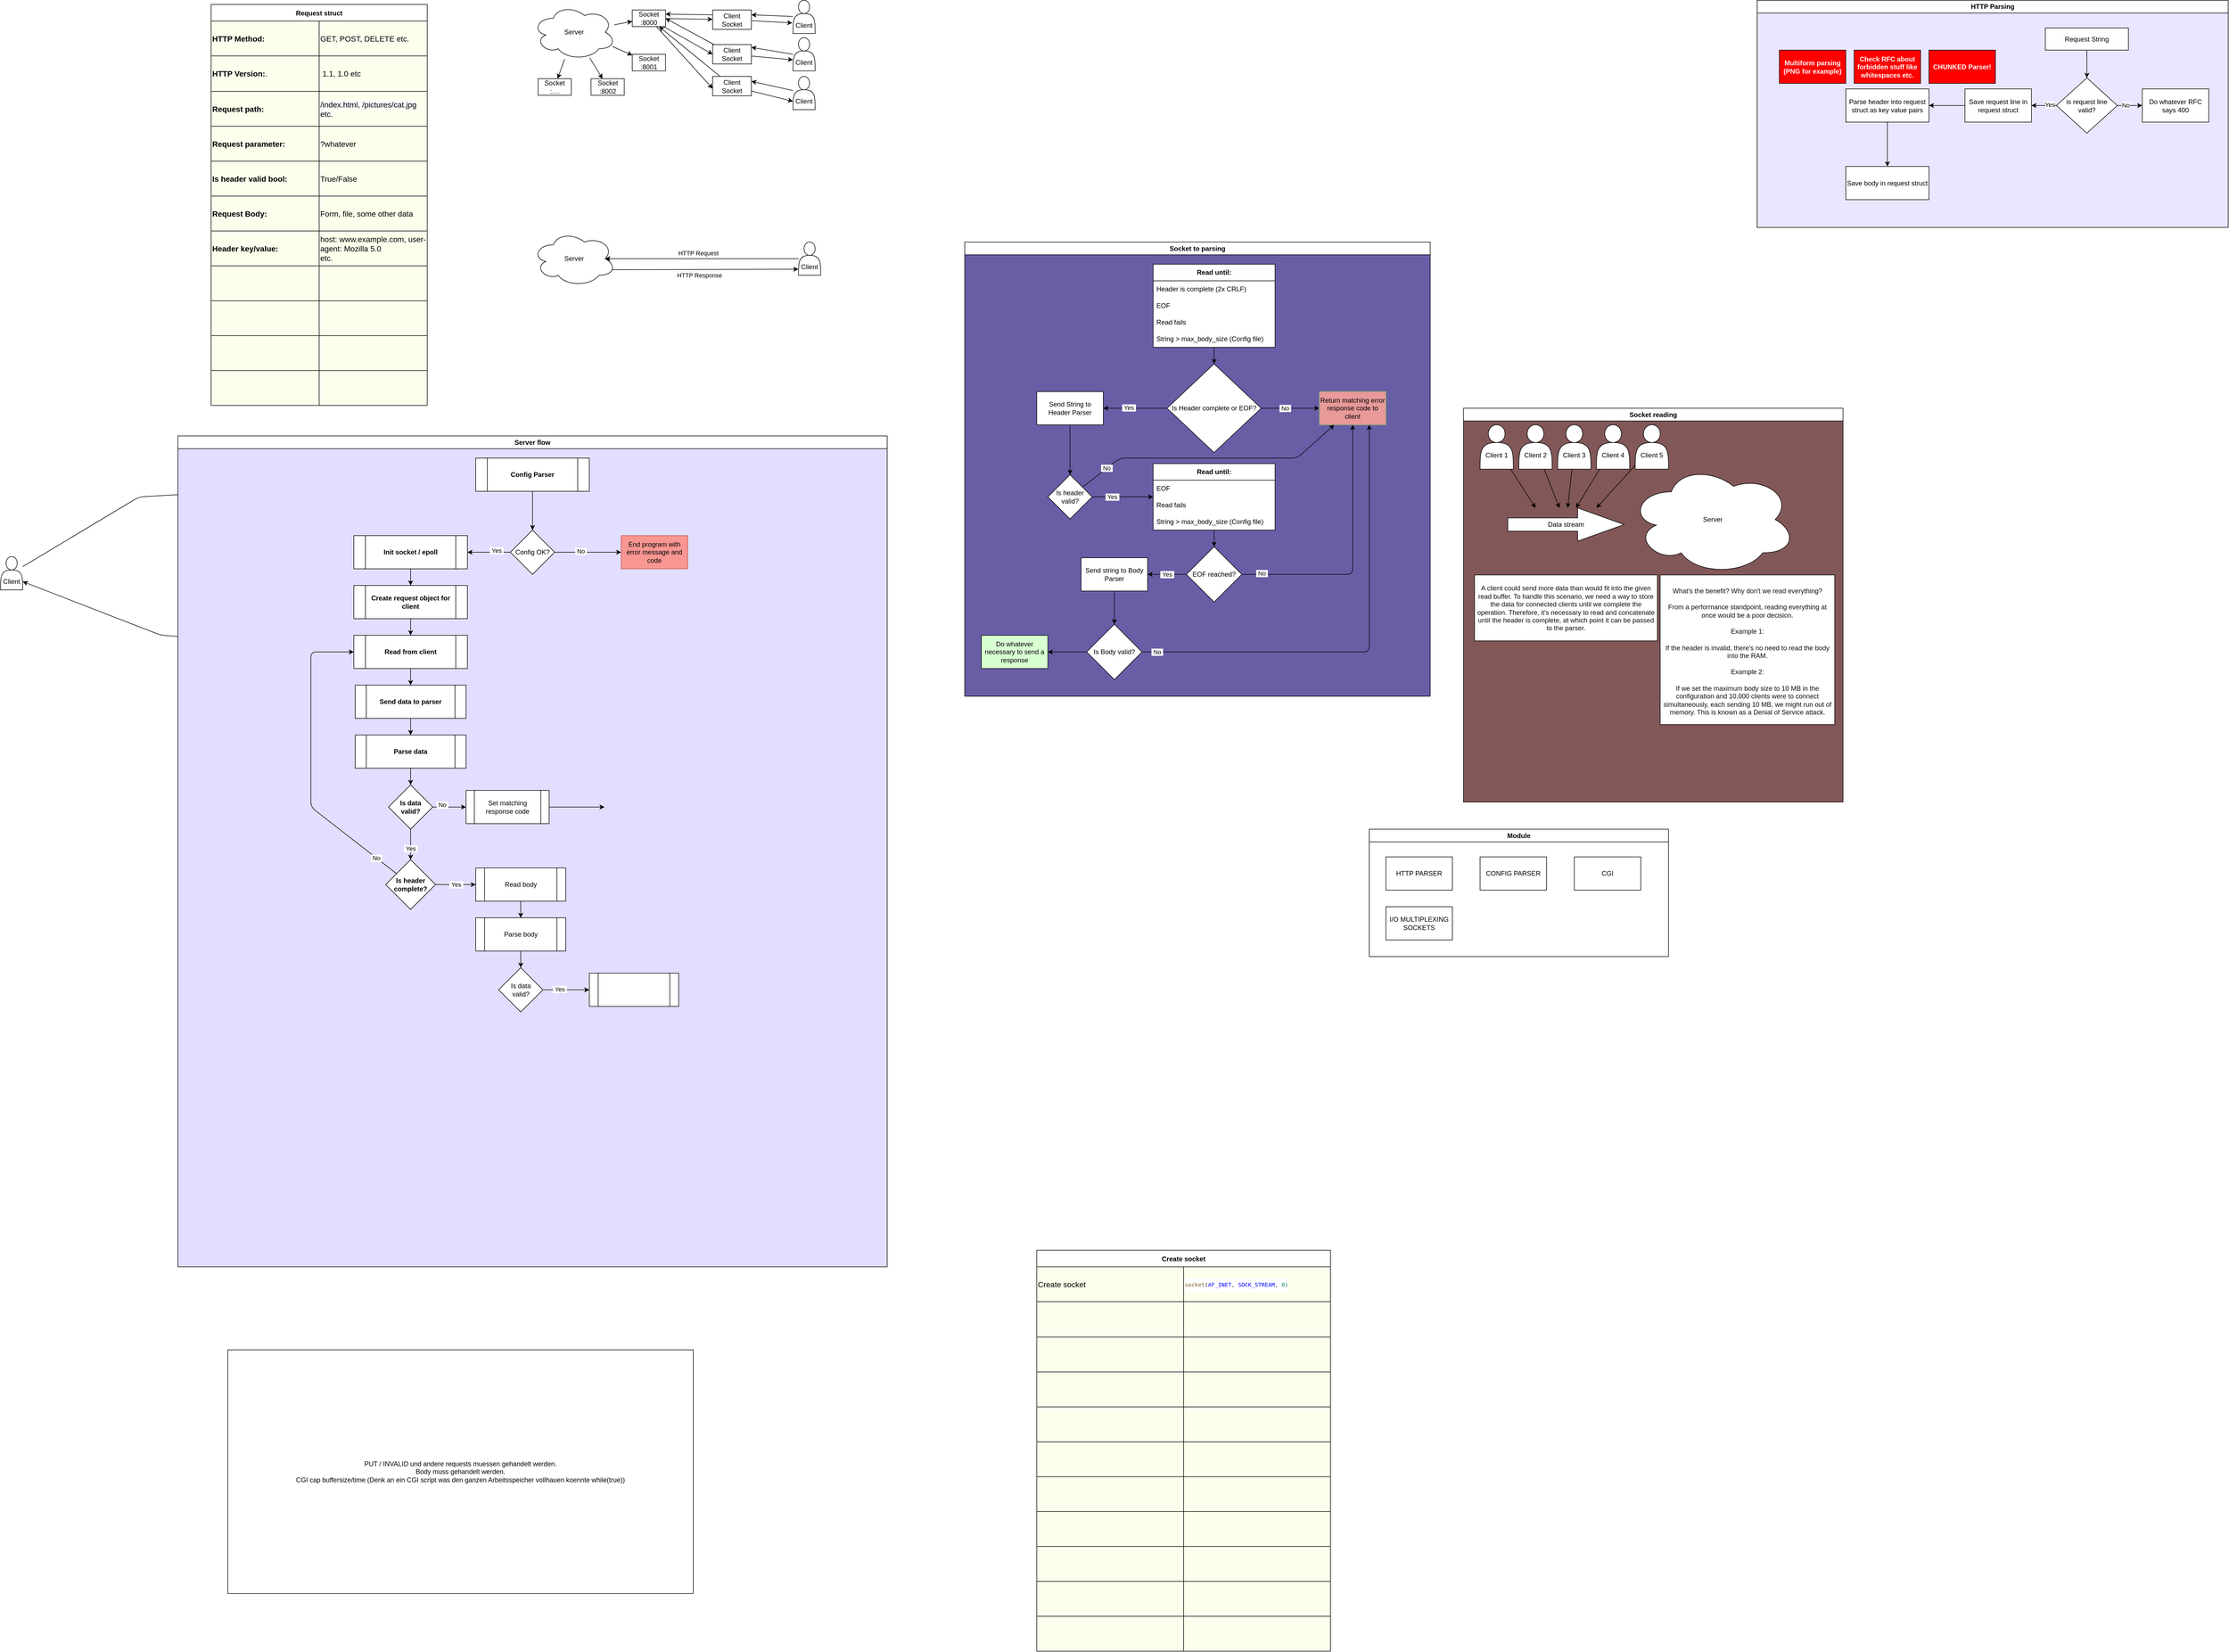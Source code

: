 <mxfile>
    <diagram id="tm-Q9Mv3Nz5z3LRHxRc2" name="Page-1">
        <mxGraphModel dx="4522" dy="2460" grid="1" gridSize="10" guides="1" tooltips="1" connect="1" arrows="1" fold="1" page="1" pageScale="1" pageWidth="850" pageHeight="1100" math="0" shadow="0">
            <root>
                <mxCell id="0"/>
                <mxCell id="1" parent="0"/>
                <mxCell id="5" value="" style="edgeStyle=none;html=1;" parent="1" source="2" target="4" edge="1">
                    <mxGeometry relative="1" as="geometry"/>
                </mxCell>
                <mxCell id="2" value="Server" style="ellipse;shape=cloud;whiteSpace=wrap;html=1;" parent="1" vertex="1">
                    <mxGeometry x="90" y="-979" width="150" height="100" as="geometry"/>
                </mxCell>
                <mxCell id="7" value="" style="edgeStyle=none;html=1;" parent="1" source="4" target="6" edge="1">
                    <mxGeometry relative="1" as="geometry"/>
                </mxCell>
                <mxCell id="22" style="edgeStyle=none;html=1;entryX=0;entryY=0.5;entryDx=0;entryDy=0;" parent="1" source="4" target="12" edge="1">
                    <mxGeometry relative="1" as="geometry"/>
                </mxCell>
                <mxCell id="23" style="edgeStyle=none;html=1;entryX=0.001;entryY=0.625;entryDx=0;entryDy=0;entryPerimeter=0;" parent="1" source="4" target="15" edge="1">
                    <mxGeometry relative="1" as="geometry"/>
                </mxCell>
                <mxCell id="4" value="Socket&lt;br&gt;:8000" style="whiteSpace=wrap;html=1;" parent="1" vertex="1">
                    <mxGeometry x="270" y="-969" width="60" height="30" as="geometry"/>
                </mxCell>
                <mxCell id="20" style="edgeStyle=none;html=1;entryX=1;entryY=0.25;entryDx=0;entryDy=0;exitX=0;exitY=0.25;exitDx=0;exitDy=0;" parent="1" source="6" target="4" edge="1">
                    <mxGeometry relative="1" as="geometry"/>
                </mxCell>
                <mxCell id="24" style="edgeStyle=none;html=1;entryX=-0.032;entryY=0.681;entryDx=0;entryDy=0;entryPerimeter=0;" parent="1" source="6" target="10" edge="1">
                    <mxGeometry relative="1" as="geometry"/>
                </mxCell>
                <mxCell id="6" value="Client Socket" style="whiteSpace=wrap;html=1;" parent="1" vertex="1">
                    <mxGeometry x="415" y="-969" width="70" height="35" as="geometry"/>
                </mxCell>
                <mxCell id="11" style="edgeStyle=none;html=1;entryX=1;entryY=0.25;entryDx=0;entryDy=0;" parent="1" source="10" target="6" edge="1">
                    <mxGeometry relative="1" as="geometry"/>
                </mxCell>
                <mxCell id="10" value="&lt;br&gt;&lt;br&gt;Client" style="shape=actor;whiteSpace=wrap;html=1;" parent="1" vertex="1">
                    <mxGeometry x="560" y="-986.5" width="40" height="60" as="geometry"/>
                </mxCell>
                <mxCell id="18" style="edgeStyle=none;html=1;entryX=1;entryY=0.5;entryDx=0;entryDy=0;" parent="1" source="12" target="4" edge="1">
                    <mxGeometry relative="1" as="geometry"/>
                </mxCell>
                <mxCell id="25" value="" style="edgeStyle=none;html=1;entryX=0;entryY=0.667;entryDx=0;entryDy=0;entryPerimeter=0;" parent="1" source="12" target="14" edge="1">
                    <mxGeometry relative="1" as="geometry"/>
                </mxCell>
                <mxCell id="12" value="Client Socket" style="whiteSpace=wrap;html=1;" parent="1" vertex="1">
                    <mxGeometry x="415" y="-906.5" width="70" height="35" as="geometry"/>
                </mxCell>
                <mxCell id="13" style="edgeStyle=none;html=1;entryX=0.997;entryY=0.144;entryDx=0;entryDy=0;entryPerimeter=0;" parent="1" target="12" edge="1">
                    <mxGeometry relative="1" as="geometry">
                        <mxPoint x="560" y="-889" as="sourcePoint"/>
                    </mxGeometry>
                </mxCell>
                <mxCell id="14" value="&lt;br&gt;&lt;br&gt;Client" style="shape=actor;whiteSpace=wrap;html=1;" parent="1" vertex="1">
                    <mxGeometry x="560" y="-919" width="40" height="60" as="geometry"/>
                </mxCell>
                <mxCell id="19" style="edgeStyle=none;html=1;" parent="1" source="15" target="4" edge="1">
                    <mxGeometry relative="1" as="geometry"/>
                </mxCell>
                <mxCell id="26" style="edgeStyle=none;html=1;entryX=0;entryY=0.75;entryDx=0;entryDy=0;" parent="1" source="15" target="17" edge="1">
                    <mxGeometry relative="1" as="geometry"/>
                </mxCell>
                <mxCell id="15" value="Client Socket" style="whiteSpace=wrap;html=1;" parent="1" vertex="1">
                    <mxGeometry x="415" y="-849" width="70" height="35" as="geometry"/>
                </mxCell>
                <mxCell id="16" style="edgeStyle=none;html=1;entryX=1;entryY=0.25;entryDx=0;entryDy=0;" parent="1" source="17" target="15" edge="1">
                    <mxGeometry relative="1" as="geometry"/>
                </mxCell>
                <mxCell id="17" value="&lt;br&gt;&lt;br&gt;Client" style="shape=actor;whiteSpace=wrap;html=1;" parent="1" vertex="1">
                    <mxGeometry x="560" y="-849" width="40" height="60" as="geometry"/>
                </mxCell>
                <mxCell id="27" value="" style="edgeStyle=none;html=1;exitX=0.963;exitY=0.76;exitDx=0;exitDy=0;exitPerimeter=0;" parent="1" source="2" target="28" edge="1">
                    <mxGeometry relative="1" as="geometry">
                        <mxPoint x="239.999" y="-895.982" as="sourcePoint"/>
                    </mxGeometry>
                </mxCell>
                <mxCell id="28" value="Socket&lt;br&gt;:8001" style="whiteSpace=wrap;html=1;" parent="1" vertex="1">
                    <mxGeometry x="270" y="-889" width="60" height="30" as="geometry"/>
                </mxCell>
                <mxCell id="29" value="" style="edgeStyle=none;html=1;" parent="1" source="2" target="30" edge="1">
                    <mxGeometry relative="1" as="geometry">
                        <mxPoint x="160.0" y="-859" as="sourcePoint"/>
                    </mxGeometry>
                </mxCell>
                <mxCell id="30" value="Socket&lt;br&gt;:8002" style="whiteSpace=wrap;html=1;" parent="1" vertex="1">
                    <mxGeometry x="195.55" y="-845" width="60" height="30" as="geometry"/>
                </mxCell>
                <mxCell id="31" value="" style="edgeStyle=none;html=1;" parent="1" source="2" target="32" edge="1">
                    <mxGeometry relative="1" as="geometry">
                        <mxPoint x="110.002" y="-881.634" as="sourcePoint"/>
                    </mxGeometry>
                </mxCell>
                <mxCell id="32" value="Socket&lt;br&gt;:...." style="whiteSpace=wrap;html=1;" parent="1" vertex="1">
                    <mxGeometry x="100.0" y="-845" width="60" height="30" as="geometry"/>
                </mxCell>
                <mxCell id="35" style="edgeStyle=none;html=1;exitX=0.96;exitY=0.7;exitDx=0;exitDy=0;exitPerimeter=0;entryX=-0.006;entryY=0.817;entryDx=0;entryDy=0;entryPerimeter=0;" parent="1" source="33" target="34" edge="1">
                    <mxGeometry relative="1" as="geometry"/>
                </mxCell>
                <mxCell id="37" value="HTTP Response" style="edgeLabel;html=1;align=center;verticalAlign=middle;resizable=0;points=[];" parent="35" vertex="1" connectable="0">
                    <mxGeometry x="-0.242" y="-1" relative="1" as="geometry">
                        <mxPoint x="29" y="9" as="offset"/>
                    </mxGeometry>
                </mxCell>
                <mxCell id="33" value="Server" style="ellipse;shape=cloud;whiteSpace=wrap;html=1;" parent="1" vertex="1">
                    <mxGeometry x="90" y="-570" width="150" height="100" as="geometry"/>
                </mxCell>
                <mxCell id="36" style="edgeStyle=none;html=1;entryX=0.875;entryY=0.5;entryDx=0;entryDy=0;entryPerimeter=0;" parent="1" source="34" target="33" edge="1">
                    <mxGeometry relative="1" as="geometry">
                        <mxPoint x="250" y="-480" as="targetPoint"/>
                    </mxGeometry>
                </mxCell>
                <mxCell id="38" value="HTTP Request" style="edgeLabel;html=1;align=center;verticalAlign=middle;resizable=0;points=[];" parent="36" vertex="1" connectable="0">
                    <mxGeometry x="0.038" y="-1" relative="1" as="geometry">
                        <mxPoint y="-9" as="offset"/>
                    </mxGeometry>
                </mxCell>
                <mxCell id="34" value="&lt;br&gt;&lt;br&gt;Client" style="shape=actor;whiteSpace=wrap;html=1;" parent="1" vertex="1">
                    <mxGeometry x="570" y="-550" width="40" height="60" as="geometry"/>
                </mxCell>
                <mxCell id="39" value="" style="shape=image;verticalLabelPosition=bottom;labelBackgroundColor=default;verticalAlign=top;aspect=fixed;imageAspect=0;image=https://miro.medium.com/v2/resize:fit:700/1*5QCrgA5LoA8AKR30ce6x5A.png;" parent="1" vertex="1">
                    <mxGeometry x="84.15" y="-449" width="245.85" height="165" as="geometry"/>
                </mxCell>
                <mxCell id="40" value="" style="shape=image;verticalLabelPosition=bottom;labelBackgroundColor=default;verticalAlign=top;aspect=fixed;imageAspect=0;image=https://miro.medium.com/v2/resize:fit:700/1*Yqq-60D9mD4NVuhFd4IoFg.png;" parent="1" vertex="1">
                    <mxGeometry x="80" y="-739" width="275.49" height="169" as="geometry"/>
                </mxCell>
                <mxCell id="41" value="&lt;br&gt;&lt;br&gt;Client" style="shape=actor;whiteSpace=wrap;html=1;" parent="1" vertex="1">
                    <mxGeometry x="-870" y="17.98" width="40" height="60" as="geometry"/>
                </mxCell>
                <mxCell id="43" style="edgeStyle=none;html=1;" parent="1" source="41" target="52" edge="1">
                    <mxGeometry relative="1" as="geometry">
                        <mxPoint x="-295.85" y="-100" as="targetPoint"/>
                        <mxPoint x="52.9" y="-100" as="sourcePoint"/>
                        <Array as="points">
                            <mxPoint x="-620" y="-90"/>
                        </Array>
                    </mxGeometry>
                </mxCell>
                <mxCell id="44" value="HTTP Request" style="edgeLabel;html=1;align=center;verticalAlign=middle;resizable=0;points=[];" parent="43" connectable="0" vertex="1">
                    <mxGeometry x="0.038" y="-1" relative="1" as="geometry">
                        <mxPoint y="-9" as="offset"/>
                    </mxGeometry>
                </mxCell>
                <mxCell id="69" style="edgeStyle=none;html=1;entryX=1;entryY=0.75;entryDx=0;entryDy=0;" parent="1" source="55" target="41" edge="1">
                    <mxGeometry relative="1" as="geometry">
                        <mxPoint x="-470" y="25" as="sourcePoint"/>
                        <Array as="points">
                            <mxPoint x="-580" y="160"/>
                        </Array>
                    </mxGeometry>
                </mxCell>
                <mxCell id="88" value="HTTP Response" style="edgeLabel;html=1;align=center;verticalAlign=middle;resizable=0;points=[];" parent="69" connectable="0" vertex="1">
                    <mxGeometry x="-0.147" y="-2" relative="1" as="geometry">
                        <mxPoint as="offset"/>
                    </mxGeometry>
                </mxCell>
                <mxCell id="45" value="Server flow" style="swimlane;whiteSpace=wrap;html=1;swimlaneFillColor=#E1DEFF;" parent="1" vertex="1">
                    <mxGeometry x="-550" y="-200" width="1280" height="1500" as="geometry">
                        <mxRectangle x="280" y="780" width="50" height="30" as="alternateBounds"/>
                    </mxGeometry>
                </mxCell>
                <mxCell id="271" value="" style="edgeStyle=none;html=1;" edge="1" parent="45" source="52" target="270">
                    <mxGeometry relative="1" as="geometry"/>
                </mxCell>
                <mxCell id="52" value="&lt;span style=&quot;font-weight: 700;&quot;&gt;Config Parser&lt;/span&gt;" style="shape=process;whiteSpace=wrap;html=1;backgroundOutline=1;" parent="45" vertex="1">
                    <mxGeometry x="537.5" y="40" width="205" height="60" as="geometry"/>
                </mxCell>
                <mxCell id="290" value="" style="edgeStyle=none;html=1;" edge="1" parent="45" source="53" target="289">
                    <mxGeometry relative="1" as="geometry"/>
                </mxCell>
                <mxCell id="53" value="Init socket / epoll" style="shape=process;whiteSpace=wrap;html=1;backgroundOutline=1;fontStyle=1" parent="45" vertex="1">
                    <mxGeometry x="317.5" y="180" width="205" height="60" as="geometry"/>
                </mxCell>
                <mxCell id="282" value="" style="edgeStyle=none;html=1;" edge="1" parent="45" source="55" target="281">
                    <mxGeometry relative="1" as="geometry"/>
                </mxCell>
                <mxCell id="55" value="Read from client" style="shape=process;whiteSpace=wrap;html=1;backgroundOutline=1;fontStyle=1" parent="45" vertex="1">
                    <mxGeometry x="317.5" y="360" width="205" height="60" as="geometry"/>
                </mxCell>
                <mxCell id="275" style="edgeStyle=none;html=1;" edge="1" parent="45" source="270" target="272">
                    <mxGeometry relative="1" as="geometry"/>
                </mxCell>
                <mxCell id="276" value="&amp;nbsp;No&amp;nbsp;" style="edgeLabel;html=1;align=center;verticalAlign=middle;resizable=0;points=[];" vertex="1" connectable="0" parent="275">
                    <mxGeometry x="-0.222" y="2" relative="1" as="geometry">
                        <mxPoint as="offset"/>
                    </mxGeometry>
                </mxCell>
                <mxCell id="277" style="edgeStyle=none;html=1;" edge="1" parent="45" source="270" target="53">
                    <mxGeometry relative="1" as="geometry"/>
                </mxCell>
                <mxCell id="278" value="&amp;nbsp;Yes&amp;nbsp;" style="edgeLabel;html=1;align=center;verticalAlign=middle;resizable=0;points=[];" vertex="1" connectable="0" parent="277">
                    <mxGeometry x="-0.35" y="-3" relative="1" as="geometry">
                        <mxPoint as="offset"/>
                    </mxGeometry>
                </mxCell>
                <mxCell id="270" value="Config OK?" style="rhombus;whiteSpace=wrap;html=1;" vertex="1" parent="45">
                    <mxGeometry x="600" y="170" width="80" height="80" as="geometry"/>
                </mxCell>
                <mxCell id="272" value="End program with error message and code" style="whiteSpace=wrap;html=1;fillColor=#F89692;strokeColor=#b85450;" vertex="1" parent="45">
                    <mxGeometry x="800" y="180" width="120" height="60" as="geometry"/>
                </mxCell>
                <mxCell id="284" value="" style="edgeStyle=none;html=1;" edge="1" parent="45" source="281" target="283">
                    <mxGeometry relative="1" as="geometry"/>
                </mxCell>
                <mxCell id="281" value="Send data to parser" style="shape=process;whiteSpace=wrap;html=1;backgroundOutline=1;fontStyle=1;" vertex="1" parent="45">
                    <mxGeometry x="320" y="450" width="200" height="60" as="geometry"/>
                </mxCell>
                <mxCell id="300" style="edgeStyle=none;html=1;" edge="1" parent="45" source="283" target="299">
                    <mxGeometry relative="1" as="geometry"/>
                </mxCell>
                <mxCell id="283" value="Parse data" style="shape=process;whiteSpace=wrap;html=1;backgroundOutline=1;fontStyle=1;" vertex="1" parent="45">
                    <mxGeometry x="320" y="540" width="200" height="60" as="geometry"/>
                </mxCell>
                <mxCell id="293" value="&amp;nbsp;Yes&amp;nbsp;" style="edgeStyle=none;html=1;" edge="1" parent="45" source="285" target="294">
                    <mxGeometry relative="1" as="geometry">
                        <mxPoint x="530" y="810" as="targetPoint"/>
                        <Array as="points">
                            <mxPoint x="490" y="810"/>
                        </Array>
                    </mxGeometry>
                </mxCell>
                <mxCell id="285" value="Is header complete?" style="rhombus;whiteSpace=wrap;html=1;fontStyle=1;" vertex="1" parent="45">
                    <mxGeometry x="375" y="765" width="90" height="90" as="geometry"/>
                </mxCell>
                <mxCell id="287" style="edgeStyle=none;html=1;" edge="1" parent="45" source="285" target="55">
                    <mxGeometry relative="1" as="geometry">
                        <mxPoint x="240" y="400" as="targetPoint"/>
                        <Array as="points">
                            <mxPoint x="240" y="670"/>
                            <mxPoint x="240" y="390"/>
                        </Array>
                    </mxGeometry>
                </mxCell>
                <mxCell id="288" value="&amp;nbsp;No&amp;nbsp;" style="edgeLabel;html=1;align=center;verticalAlign=middle;resizable=0;points=[];" vertex="1" connectable="0" parent="287">
                    <mxGeometry x="-0.831" relative="1" as="geometry">
                        <mxPoint as="offset"/>
                    </mxGeometry>
                </mxCell>
                <mxCell id="291" style="edgeStyle=none;html=1;" edge="1" parent="45" source="289" target="55">
                    <mxGeometry relative="1" as="geometry"/>
                </mxCell>
                <mxCell id="289" value="Create request object for client" style="shape=process;whiteSpace=wrap;html=1;backgroundOutline=1;fontStyle=1" vertex="1" parent="45">
                    <mxGeometry x="317.5" y="270" width="205" height="60" as="geometry"/>
                </mxCell>
                <mxCell id="310" value="" style="edgeStyle=none;html=1;" edge="1" parent="45" source="294" target="309">
                    <mxGeometry relative="1" as="geometry"/>
                </mxCell>
                <mxCell id="294" value="Read body" style="shape=process;whiteSpace=wrap;html=1;backgroundOutline=1;fillColor=#FFFFFF;" vertex="1" parent="45">
                    <mxGeometry x="537.5" y="780" width="162.5" height="60" as="geometry"/>
                </mxCell>
                <mxCell id="301" style="edgeStyle=none;html=1;" edge="1" parent="45" source="299" target="285">
                    <mxGeometry relative="1" as="geometry">
                        <mxPoint x="420" y="760" as="sourcePoint"/>
                    </mxGeometry>
                </mxCell>
                <mxCell id="302" value="&amp;nbsp;Yes&amp;nbsp;" style="edgeLabel;html=1;align=center;verticalAlign=middle;resizable=0;points=[];" vertex="1" connectable="0" parent="301">
                    <mxGeometry x="0.27" relative="1" as="geometry">
                        <mxPoint as="offset"/>
                    </mxGeometry>
                </mxCell>
                <mxCell id="304" value="" style="edgeStyle=none;html=1;" edge="1" parent="45" source="299" target="303">
                    <mxGeometry relative="1" as="geometry"/>
                </mxCell>
                <mxCell id="313" value="&amp;nbsp;No&amp;nbsp;" style="edgeLabel;html=1;align=center;verticalAlign=middle;resizable=0;points=[];" vertex="1" connectable="0" parent="304">
                    <mxGeometry x="-0.441" y="4" relative="1" as="geometry">
                        <mxPoint as="offset"/>
                    </mxGeometry>
                </mxCell>
                <mxCell id="299" value="&lt;b&gt;Is data&lt;br&gt;valid?&lt;/b&gt;" style="rhombus;whiteSpace=wrap;html=1;strokeColor=#000000;fillColor=#FFFFFF;" vertex="1" parent="45">
                    <mxGeometry x="380" y="630" width="80" height="80" as="geometry"/>
                </mxCell>
                <mxCell id="303" value="Set matching response code" style="shape=process;whiteSpace=wrap;html=1;backgroundOutline=1;fillColor=#FFFFFF;strokeColor=#000000;" vertex="1" parent="45">
                    <mxGeometry x="520" y="640" width="150" height="60" as="geometry"/>
                </mxCell>
                <mxCell id="312" value="" style="edgeStyle=none;html=1;" edge="1" parent="45" source="309" target="311">
                    <mxGeometry relative="1" as="geometry"/>
                </mxCell>
                <mxCell id="309" value="Parse body" style="shape=process;whiteSpace=wrap;html=1;backgroundOutline=1;fillColor=#FFFFFF;" vertex="1" parent="45">
                    <mxGeometry x="537.5" y="870" width="162.5" height="60" as="geometry"/>
                </mxCell>
                <mxCell id="315" value="" style="edgeStyle=none;html=1;" edge="1" parent="45" source="311" target="314">
                    <mxGeometry relative="1" as="geometry"/>
                </mxCell>
                <mxCell id="316" value="&amp;nbsp;Yes&amp;nbsp;" style="edgeLabel;html=1;align=center;verticalAlign=middle;resizable=0;points=[];" vertex="1" connectable="0" parent="315">
                    <mxGeometry x="-0.288" y="1" relative="1" as="geometry">
                        <mxPoint as="offset"/>
                    </mxGeometry>
                </mxCell>
                <mxCell id="311" value="Is data&lt;br&gt;valid?" style="rhombus;whiteSpace=wrap;html=1;fillColor=#FFFFFF;" vertex="1" parent="45">
                    <mxGeometry x="578.75" y="960" width="80" height="80" as="geometry"/>
                </mxCell>
                <mxCell id="314" value="" style="shape=process;whiteSpace=wrap;html=1;backgroundOutline=1;fillColor=#FFFFFF;" vertex="1" parent="45">
                    <mxGeometry x="742.5" y="970" width="161.25" height="60" as="geometry"/>
                </mxCell>
                <mxCell id="89" value="HTTP Parsing" style="swimlane;whiteSpace=wrap;html=1;fillColor=default;rounded=0;gradientColor=none;swimlaneFillColor=#E9E6FF;" parent="1" vertex="1">
                    <mxGeometry x="2300" y="-986.5" width="850" height="410" as="geometry"/>
                </mxCell>
                <mxCell id="94" value="" style="edgeStyle=none;html=1;" parent="89" source="90" target="93" edge="1">
                    <mxGeometry relative="1" as="geometry"/>
                </mxCell>
                <mxCell id="90" value="Request String" style="rounded=0;whiteSpace=wrap;html=1;fillColor=default;gradientColor=none;" parent="89" vertex="1">
                    <mxGeometry x="520" y="50" width="150" height="40" as="geometry"/>
                </mxCell>
                <mxCell id="96" value="" style="edgeStyle=none;html=1;" parent="89" source="93" target="95" edge="1">
                    <mxGeometry relative="1" as="geometry"/>
                </mxCell>
                <mxCell id="100" value="Yes" style="edgeLabel;html=1;align=center;verticalAlign=middle;resizable=0;points=[];" parent="96" connectable="0" vertex="1">
                    <mxGeometry x="-0.444" y="-2" relative="1" as="geometry">
                        <mxPoint as="offset"/>
                    </mxGeometry>
                </mxCell>
                <mxCell id="99" value="" style="edgeStyle=none;html=1;" parent="89" source="93" target="98" edge="1">
                    <mxGeometry relative="1" as="geometry"/>
                </mxCell>
                <mxCell id="101" value="No" style="edgeLabel;html=1;align=center;verticalAlign=middle;resizable=0;points=[];" parent="99" connectable="0" vertex="1">
                    <mxGeometry x="-0.356" y="1" relative="1" as="geometry">
                        <mxPoint as="offset"/>
                    </mxGeometry>
                </mxCell>
                <mxCell id="93" value="is request line valid?" style="rhombus;whiteSpace=wrap;html=1;rounded=0;gradientColor=none;" parent="89" vertex="1">
                    <mxGeometry x="540" y="140" width="110" height="100" as="geometry"/>
                </mxCell>
                <mxCell id="109" value="" style="edgeStyle=none;html=1;" parent="89" source="95" target="108" edge="1">
                    <mxGeometry relative="1" as="geometry"/>
                </mxCell>
                <mxCell id="95" value="Save request line in request struct" style="whiteSpace=wrap;html=1;rounded=0;gradientColor=none;" parent="89" vertex="1">
                    <mxGeometry x="375" y="160" width="120" height="60" as="geometry"/>
                </mxCell>
                <mxCell id="98" value="Do whatever RFC says 400" style="whiteSpace=wrap;html=1;rounded=0;gradientColor=none;" parent="89" vertex="1">
                    <mxGeometry x="695" y="160" width="120" height="60" as="geometry"/>
                </mxCell>
                <mxCell id="113" value="" style="edgeStyle=none;html=1;fontColor=#FFFFFF;" parent="89" source="108" target="112" edge="1">
                    <mxGeometry relative="1" as="geometry"/>
                </mxCell>
                <mxCell id="108" value="Parse header into request struct as key value pairs" style="whiteSpace=wrap;html=1;rounded=0;gradientColor=none;" parent="89" vertex="1">
                    <mxGeometry x="160" y="160" width="150" height="60" as="geometry"/>
                </mxCell>
                <mxCell id="111" value="Check RFC about forbidden stuff like whitespaces etc." style="rounded=0;whiteSpace=wrap;html=1;fillColor=#FF0000;gradientColor=none;fontColor=#FFFFFF;fontStyle=1" parent="89" vertex="1">
                    <mxGeometry x="175" y="90" width="120" height="60" as="geometry"/>
                </mxCell>
                <mxCell id="112" value="Save body in request struct" style="whiteSpace=wrap;html=1;rounded=0;gradientColor=none;" parent="89" vertex="1">
                    <mxGeometry x="160" y="300" width="150" height="60" as="geometry"/>
                </mxCell>
                <mxCell id="156" value="CHUNKED Parser!" style="rounded=0;whiteSpace=wrap;html=1;fillColor=#FF0000;gradientColor=none;fontColor=#FFFFFF;fontStyle=1" parent="89" vertex="1">
                    <mxGeometry x="310" y="90" width="120" height="60" as="geometry"/>
                </mxCell>
                <mxCell id="195" value="Multiform parsing (PNG for example)" style="rounded=0;whiteSpace=wrap;html=1;fillColor=#FF0000;gradientColor=none;fontColor=#FFFFFF;fontStyle=1" parent="89" vertex="1">
                    <mxGeometry x="40" y="90" width="120" height="60" as="geometry"/>
                </mxCell>
                <mxCell id="116" value="Request struct" style="shape=table;startSize=30;container=1;collapsible=0;childLayout=tableLayout;fontStyle=1;align=center;rounded=0;strokeColor=default;fontColor=#000000;fillColor=#FFFFFF;gradientColor=none;swimlaneFillColor=#FCFFEB;" parent="1" vertex="1">
                    <mxGeometry x="-490" y="-979" width="390" height="724" as="geometry"/>
                </mxCell>
                <mxCell id="117" value="" style="shape=tableRow;horizontal=0;startSize=0;swimlaneHead=0;swimlaneBody=0;top=0;left=0;bottom=0;right=0;collapsible=0;dropTarget=0;fillColor=none;points=[[0,0.5],[1,0.5]];portConstraint=eastwest;rounded=0;strokeColor=default;fontColor=#FFFFFF;" parent="116" vertex="1">
                    <mxGeometry y="30" width="390" height="63" as="geometry"/>
                </mxCell>
                <mxCell id="118" value="&lt;span style=&quot;color: rgb(0, 0, 0); font-weight: 700; font-size: 14px;&quot;&gt;HTTP Method:&lt;/span&gt;" style="shape=partialRectangle;html=1;whiteSpace=wrap;connectable=0;fillColor=none;top=0;left=0;bottom=0;right=0;overflow=hidden;rounded=0;strokeColor=default;fontColor=#FFFFFF;align=left;fontSize=14;" parent="117" vertex="1">
                    <mxGeometry width="195" height="63" as="geometry">
                        <mxRectangle width="195" height="63" as="alternateBounds"/>
                    </mxGeometry>
                </mxCell>
                <mxCell id="119" value="&lt;span style=&quot;color: rgb(0, 0, 0); font-size: 14px;&quot;&gt;GET, POST, DELETE etc.&lt;/span&gt;" style="shape=partialRectangle;html=1;whiteSpace=wrap;connectable=0;fillColor=none;top=0;left=0;bottom=0;right=0;overflow=hidden;rounded=0;strokeColor=default;fontColor=#FFFFFF;align=left;fontSize=14;" parent="117" vertex="1">
                    <mxGeometry x="195" width="195" height="63" as="geometry">
                        <mxRectangle width="195" height="63" as="alternateBounds"/>
                    </mxGeometry>
                </mxCell>
                <mxCell id="121" value="" style="shape=tableRow;horizontal=0;startSize=0;swimlaneHead=0;swimlaneBody=0;top=0;left=0;bottom=0;right=0;collapsible=0;dropTarget=0;fillColor=none;points=[[0,0.5],[1,0.5]];portConstraint=eastwest;rounded=0;strokeColor=default;fontColor=#FFFFFF;" parent="116" vertex="1">
                    <mxGeometry y="93" width="390" height="64" as="geometry"/>
                </mxCell>
                <mxCell id="122" value="&lt;span style=&quot;color: rgb(0, 0, 0); font-weight: 700; font-size: 14px;&quot;&gt;HTTP Version:&lt;/span&gt;&lt;span style=&quot;border-color: var(--border-color); color: rgb(0, 0, 0); font-size: 14px;&quot;&gt;.&lt;/span&gt;" style="shape=partialRectangle;html=1;whiteSpace=wrap;connectable=0;fillColor=none;top=0;left=0;bottom=0;right=0;overflow=hidden;rounded=0;strokeColor=default;fontColor=#FFFFFF;align=left;fontSize=14;" parent="121" vertex="1">
                    <mxGeometry width="195" height="64" as="geometry">
                        <mxRectangle width="195" height="64" as="alternateBounds"/>
                    </mxGeometry>
                </mxCell>
                <mxCell id="123" value="&lt;span style=&quot;border-color: var(--border-color); color: rgb(0, 0, 0); font-weight: 700; font-size: 14px;&quot;&gt;&amp;nbsp;&lt;/span&gt;&lt;span style=&quot;border-color: var(--border-color); color: rgb(0, 0, 0); font-size: 14px;&quot;&gt;1.1, 1.0 etc&lt;/span&gt;" style="shape=partialRectangle;html=1;whiteSpace=wrap;connectable=0;fillColor=none;top=0;left=0;bottom=0;right=0;overflow=hidden;rounded=0;strokeColor=default;fontColor=#FFFFFF;align=left;fontSize=14;" parent="121" vertex="1">
                    <mxGeometry x="195" width="195" height="64" as="geometry">
                        <mxRectangle width="195" height="64" as="alternateBounds"/>
                    </mxGeometry>
                </mxCell>
                <mxCell id="125" value="" style="shape=tableRow;horizontal=0;startSize=0;swimlaneHead=0;swimlaneBody=0;top=0;left=0;bottom=0;right=0;collapsible=0;dropTarget=0;fillColor=none;points=[[0,0.5],[1,0.5]];portConstraint=eastwest;rounded=0;strokeColor=default;fontColor=#FFFFFF;" parent="116" vertex="1">
                    <mxGeometry y="157" width="390" height="63" as="geometry"/>
                </mxCell>
                <mxCell id="126" value="&lt;span style=&quot;color: rgb(0, 0, 0); font-weight: 700; font-size: 14px;&quot;&gt;Request path:&lt;/span&gt;" style="shape=partialRectangle;html=1;whiteSpace=wrap;connectable=0;fillColor=none;top=0;left=0;bottom=0;right=0;overflow=hidden;rounded=0;strokeColor=default;fontColor=#FFFFFF;align=left;fontSize=14;" parent="125" vertex="1">
                    <mxGeometry width="195" height="63" as="geometry">
                        <mxRectangle width="195" height="63" as="alternateBounds"/>
                    </mxGeometry>
                </mxCell>
                <mxCell id="127" value="&lt;span style=&quot;color: rgb(0, 0, 0); font-family: Helvetica; font-size: 14px; font-style: normal; font-variant-ligatures: normal; font-variant-caps: normal; font-weight: 400; letter-spacing: normal; orphans: 2; text-indent: 0px; text-transform: none; widows: 2; word-spacing: 0px; -webkit-text-stroke-width: 0px; background-color: rgb(251, 251, 251); text-decoration-thickness: initial; text-decoration-style: initial; text-decoration-color: initial; float: none; display: inline !important;&quot;&gt;/index.html, /pictures/cat.jpg etc.&lt;/span&gt;" style="shape=partialRectangle;html=1;whiteSpace=wrap;connectable=0;fillColor=none;top=0;left=0;bottom=0;right=0;overflow=hidden;rounded=0;strokeColor=default;fontColor=#FFFFFF;align=left;fontSize=14;" parent="125" vertex="1">
                    <mxGeometry x="195" width="195" height="63" as="geometry">
                        <mxRectangle width="195" height="63" as="alternateBounds"/>
                    </mxGeometry>
                </mxCell>
                <mxCell id="138" style="shape=tableRow;horizontal=0;startSize=0;swimlaneHead=0;swimlaneBody=0;top=0;left=0;bottom=0;right=0;collapsible=0;dropTarget=0;fillColor=none;points=[[0,0.5],[1,0.5]];portConstraint=eastwest;rounded=0;strokeColor=default;fontColor=#FFFFFF;" parent="116" vertex="1">
                    <mxGeometry y="220" width="390" height="63" as="geometry"/>
                </mxCell>
                <mxCell id="139" value="Request parameter:" style="shape=partialRectangle;html=1;whiteSpace=wrap;connectable=0;fillColor=none;top=0;left=0;bottom=0;right=0;overflow=hidden;rounded=0;strokeColor=default;fontColor=#000000;align=left;fontSize=14;fontStyle=1" parent="138" vertex="1">
                    <mxGeometry width="195" height="63" as="geometry">
                        <mxRectangle width="195" height="63" as="alternateBounds"/>
                    </mxGeometry>
                </mxCell>
                <mxCell id="140" value="?whatever" style="shape=partialRectangle;html=1;whiteSpace=wrap;connectable=0;fillColor=none;top=0;left=0;bottom=0;right=0;overflow=hidden;rounded=0;strokeColor=default;fontColor=#000000;align=left;fontSize=14;" parent="138" vertex="1">
                    <mxGeometry x="195" width="195" height="63" as="geometry">
                        <mxRectangle width="195" height="63" as="alternateBounds"/>
                    </mxGeometry>
                </mxCell>
                <mxCell id="135" style="shape=tableRow;horizontal=0;startSize=0;swimlaneHead=0;swimlaneBody=0;top=0;left=0;bottom=0;right=0;collapsible=0;dropTarget=0;fillColor=none;points=[[0,0.5],[1,0.5]];portConstraint=eastwest;rounded=0;strokeColor=default;fontColor=#FFFFFF;" parent="116" vertex="1">
                    <mxGeometry y="283" width="390" height="63" as="geometry"/>
                </mxCell>
                <mxCell id="136" value="Is header valid bool:" style="shape=partialRectangle;html=1;whiteSpace=wrap;connectable=0;fillColor=none;top=0;left=0;bottom=0;right=0;overflow=hidden;rounded=0;strokeColor=default;fontColor=#000000;align=left;fontSize=14;fontStyle=1" parent="135" vertex="1">
                    <mxGeometry width="195" height="63" as="geometry">
                        <mxRectangle width="195" height="63" as="alternateBounds"/>
                    </mxGeometry>
                </mxCell>
                <mxCell id="137" value="True/False" style="shape=partialRectangle;html=1;whiteSpace=wrap;connectable=0;fillColor=none;top=0;left=0;bottom=0;right=0;overflow=hidden;rounded=0;strokeColor=default;fontColor=#000000;align=left;fontSize=14;" parent="135" vertex="1">
                    <mxGeometry x="195" width="195" height="63" as="geometry">
                        <mxRectangle width="195" height="63" as="alternateBounds"/>
                    </mxGeometry>
                </mxCell>
                <mxCell id="132" style="shape=tableRow;horizontal=0;startSize=0;swimlaneHead=0;swimlaneBody=0;top=0;left=0;bottom=0;right=0;collapsible=0;dropTarget=0;fillColor=none;points=[[0,0.5],[1,0.5]];portConstraint=eastwest;rounded=0;strokeColor=default;fontColor=#FFFFFF;" parent="116" vertex="1">
                    <mxGeometry y="346" width="390" height="63" as="geometry"/>
                </mxCell>
                <mxCell id="133" value="Request Body:" style="shape=partialRectangle;html=1;whiteSpace=wrap;connectable=0;fillColor=none;top=0;left=0;bottom=0;right=0;overflow=hidden;rounded=0;strokeColor=default;fontColor=#000000;align=left;fontSize=14;fontStyle=1" parent="132" vertex="1">
                    <mxGeometry width="195" height="63" as="geometry">
                        <mxRectangle width="195" height="63" as="alternateBounds"/>
                    </mxGeometry>
                </mxCell>
                <mxCell id="134" value="Form, file, some other data" style="shape=partialRectangle;html=1;whiteSpace=wrap;connectable=0;fillColor=none;top=0;left=0;bottom=0;right=0;overflow=hidden;rounded=0;strokeColor=default;fontColor=#000000;align=left;fontSize=14;" parent="132" vertex="1">
                    <mxGeometry x="195" width="195" height="63" as="geometry">
                        <mxRectangle width="195" height="63" as="alternateBounds"/>
                    </mxGeometry>
                </mxCell>
                <mxCell id="129" style="shape=tableRow;horizontal=0;startSize=0;swimlaneHead=0;swimlaneBody=0;top=0;left=0;bottom=0;right=0;collapsible=0;dropTarget=0;fillColor=none;points=[[0,0.5],[1,0.5]];portConstraint=eastwest;rounded=0;strokeColor=default;fontColor=#FFFFFF;" parent="116" vertex="1">
                    <mxGeometry y="409" width="390" height="63" as="geometry"/>
                </mxCell>
                <mxCell id="130" value="&lt;b&gt;Header key/value:&lt;/b&gt;" style="shape=partialRectangle;html=1;whiteSpace=wrap;connectable=0;fillColor=none;top=0;left=0;bottom=0;right=0;overflow=hidden;rounded=0;strokeColor=default;fontColor=#000000;align=left;fontSize=14;" parent="129" vertex="1">
                    <mxGeometry width="195" height="63" as="geometry">
                        <mxRectangle width="195" height="63" as="alternateBounds"/>
                    </mxGeometry>
                </mxCell>
                <mxCell id="131" value="host: www.example.com, user-agent: Mozilla 5.0&lt;br&gt;etc." style="shape=partialRectangle;html=1;whiteSpace=wrap;connectable=0;fillColor=none;top=0;left=0;bottom=0;right=0;overflow=hidden;rounded=0;strokeColor=default;fontColor=#000000;align=left;fontSize=14;" parent="129" vertex="1">
                    <mxGeometry x="195" width="195" height="63" as="geometry">
                        <mxRectangle width="195" height="63" as="alternateBounds"/>
                    </mxGeometry>
                </mxCell>
                <mxCell id="150" style="shape=tableRow;horizontal=0;startSize=0;swimlaneHead=0;swimlaneBody=0;top=0;left=0;bottom=0;right=0;collapsible=0;dropTarget=0;fillColor=none;points=[[0,0.5],[1,0.5]];portConstraint=eastwest;rounded=0;strokeColor=default;fontColor=#FFFFFF;" parent="116" vertex="1">
                    <mxGeometry y="472" width="390" height="63" as="geometry"/>
                </mxCell>
                <mxCell id="151" style="shape=partialRectangle;html=1;whiteSpace=wrap;connectable=0;fillColor=none;top=0;left=0;bottom=0;right=0;overflow=hidden;rounded=0;strokeColor=default;fontColor=#FFFFFF;align=left;fontSize=14;" parent="150" vertex="1">
                    <mxGeometry width="195" height="63" as="geometry">
                        <mxRectangle width="195" height="63" as="alternateBounds"/>
                    </mxGeometry>
                </mxCell>
                <mxCell id="152" style="shape=partialRectangle;html=1;whiteSpace=wrap;connectable=0;fillColor=none;top=0;left=0;bottom=0;right=0;overflow=hidden;rounded=0;strokeColor=default;fontColor=#FFFFFF;align=left;fontSize=14;" parent="150" vertex="1">
                    <mxGeometry x="195" width="195" height="63" as="geometry">
                        <mxRectangle width="195" height="63" as="alternateBounds"/>
                    </mxGeometry>
                </mxCell>
                <mxCell id="141" style="shape=tableRow;horizontal=0;startSize=0;swimlaneHead=0;swimlaneBody=0;top=0;left=0;bottom=0;right=0;collapsible=0;dropTarget=0;fillColor=none;points=[[0,0.5],[1,0.5]];portConstraint=eastwest;rounded=0;strokeColor=default;fontColor=#FFFFFF;" parent="116" vertex="1">
                    <mxGeometry y="535" width="390" height="63" as="geometry"/>
                </mxCell>
                <mxCell id="142" style="shape=partialRectangle;html=1;whiteSpace=wrap;connectable=0;fillColor=none;top=0;left=0;bottom=0;right=0;overflow=hidden;rounded=0;strokeColor=default;fontColor=#000000;align=left;fontSize=14;" parent="141" vertex="1">
                    <mxGeometry width="195" height="63" as="geometry">
                        <mxRectangle width="195" height="63" as="alternateBounds"/>
                    </mxGeometry>
                </mxCell>
                <mxCell id="143" style="shape=partialRectangle;html=1;whiteSpace=wrap;connectable=0;fillColor=none;top=0;left=0;bottom=0;right=0;overflow=hidden;rounded=0;strokeColor=default;fontColor=#000000;align=left;fontSize=14;" parent="141" vertex="1">
                    <mxGeometry x="195" width="195" height="63" as="geometry">
                        <mxRectangle width="195" height="63" as="alternateBounds"/>
                    </mxGeometry>
                </mxCell>
                <mxCell id="144" style="shape=tableRow;horizontal=0;startSize=0;swimlaneHead=0;swimlaneBody=0;top=0;left=0;bottom=0;right=0;collapsible=0;dropTarget=0;fillColor=none;points=[[0,0.5],[1,0.5]];portConstraint=eastwest;rounded=0;strokeColor=default;fontColor=#FFFFFF;" parent="116" vertex="1">
                    <mxGeometry y="598" width="390" height="63" as="geometry"/>
                </mxCell>
                <mxCell id="145" style="shape=partialRectangle;html=1;whiteSpace=wrap;connectable=0;fillColor=none;top=0;left=0;bottom=0;right=0;overflow=hidden;rounded=0;strokeColor=default;fontColor=#000000;align=left;fontSize=14;" parent="144" vertex="1">
                    <mxGeometry width="195" height="63" as="geometry">
                        <mxRectangle width="195" height="63" as="alternateBounds"/>
                    </mxGeometry>
                </mxCell>
                <mxCell id="146" style="shape=partialRectangle;html=1;whiteSpace=wrap;connectable=0;fillColor=none;top=0;left=0;bottom=0;right=0;overflow=hidden;rounded=0;strokeColor=default;fontColor=#000000;align=left;fontSize=14;" parent="144" vertex="1">
                    <mxGeometry x="195" width="195" height="63" as="geometry">
                        <mxRectangle width="195" height="63" as="alternateBounds"/>
                    </mxGeometry>
                </mxCell>
                <mxCell id="147" style="shape=tableRow;horizontal=0;startSize=0;swimlaneHead=0;swimlaneBody=0;top=0;left=0;bottom=0;right=0;collapsible=0;dropTarget=0;fillColor=none;points=[[0,0.5],[1,0.5]];portConstraint=eastwest;rounded=0;strokeColor=default;fontColor=#FFFFFF;" parent="116" vertex="1">
                    <mxGeometry y="661" width="390" height="63" as="geometry"/>
                </mxCell>
                <mxCell id="148" style="shape=partialRectangle;html=1;whiteSpace=wrap;connectable=0;fillColor=none;top=0;left=0;bottom=0;right=0;overflow=hidden;rounded=0;strokeColor=default;fontColor=#000000;align=left;fontSize=14;" parent="147" vertex="1">
                    <mxGeometry width="195" height="63" as="geometry">
                        <mxRectangle width="195" height="63" as="alternateBounds"/>
                    </mxGeometry>
                </mxCell>
                <mxCell id="149" style="shape=partialRectangle;html=1;whiteSpace=wrap;connectable=0;fillColor=none;top=0;left=0;bottom=0;right=0;overflow=hidden;rounded=0;strokeColor=default;fontColor=#000000;align=left;fontSize=14;" parent="147" vertex="1">
                    <mxGeometry x="195" width="195" height="63" as="geometry">
                        <mxRectangle width="195" height="63" as="alternateBounds"/>
                    </mxGeometry>
                </mxCell>
                <mxCell id="153" value="PUT / INVALID und andere requests muessen gehandelt werden.&lt;br&gt;Body muss gehandelt werden.&lt;br&gt;CGI cap buffersize/time (Denk an ein CGI script was den ganzen Arbeitsspeicher vollhauen koennte while(true))" style="rounded=0;whiteSpace=wrap;html=1;" parent="1" vertex="1">
                    <mxGeometry x="-460" y="1450" width="840" height="440" as="geometry"/>
                </mxCell>
                <mxCell id="161" value="Create socket" style="shape=table;startSize=30;container=1;collapsible=0;childLayout=tableLayout;fontStyle=1;align=center;rounded=0;strokeColor=default;fontColor=#000000;fillColor=#FFFFFF;gradientColor=none;swimlaneFillColor=#FCFFEB;" parent="1" vertex="1">
                    <mxGeometry x="1000" y="1270" width="530" height="724" as="geometry"/>
                </mxCell>
                <mxCell id="162" value="" style="shape=tableRow;horizontal=0;startSize=0;swimlaneHead=0;swimlaneBody=0;top=0;left=0;bottom=0;right=0;collapsible=0;dropTarget=0;fillColor=none;points=[[0,0.5],[1,0.5]];portConstraint=eastwest;rounded=0;strokeColor=default;fontColor=#FFFFFF;" parent="161" vertex="1">
                    <mxGeometry y="30" width="530" height="63" as="geometry"/>
                </mxCell>
                <mxCell id="163" value="Create socket" style="shape=partialRectangle;html=1;whiteSpace=wrap;connectable=0;fillColor=none;top=0;left=0;bottom=0;right=0;overflow=hidden;rounded=0;strokeColor=#000000;fontColor=#000000;align=left;fontSize=14;" parent="162" vertex="1">
                    <mxGeometry width="265" height="63" as="geometry">
                        <mxRectangle width="265" height="63" as="alternateBounds"/>
                    </mxGeometry>
                </mxCell>
                <mxCell id="164" value="&lt;div style=&quot;color: rgb(59, 59, 59); background-color: rgb(255, 255, 255); font-family: &amp;quot;Droid Sans Mono&amp;quot;, &amp;quot;monospace&amp;quot;, monospace; line-height: 24px; font-size: 10px;&quot;&gt;&lt;span style=&quot;color: #795e26;&quot;&gt;socket&lt;/span&gt;(&lt;span style=&quot;color: #0000ff;&quot;&gt;AF_INET&lt;/span&gt;, &lt;span style=&quot;color: #0000ff;&quot;&gt;SOCK_STREAM&lt;/span&gt;, &lt;span style=&quot;color: #098658;&quot;&gt;0)&lt;/span&gt;&lt;/div&gt;" style="shape=partialRectangle;html=1;whiteSpace=wrap;connectable=0;fillColor=none;top=0;left=0;bottom=0;right=0;overflow=hidden;rounded=0;strokeColor=#000000;fontColor=#000000;align=left;fontSize=14;" parent="162" vertex="1">
                    <mxGeometry x="265" width="265" height="63" as="geometry">
                        <mxRectangle width="265" height="63" as="alternateBounds"/>
                    </mxGeometry>
                </mxCell>
                <mxCell id="165" value="" style="shape=tableRow;horizontal=0;startSize=0;swimlaneHead=0;swimlaneBody=0;top=0;left=0;bottom=0;right=0;collapsible=0;dropTarget=0;fillColor=none;points=[[0,0.5],[1,0.5]];portConstraint=eastwest;rounded=0;strokeColor=default;fontColor=#FFFFFF;" parent="161" vertex="1">
                    <mxGeometry y="93" width="530" height="64" as="geometry"/>
                </mxCell>
                <mxCell id="166" value="" style="shape=partialRectangle;html=1;whiteSpace=wrap;connectable=0;fillColor=none;top=0;left=0;bottom=0;right=0;overflow=hidden;rounded=0;strokeColor=#000000;fontColor=#000000;align=left;fontSize=14;" parent="165" vertex="1">
                    <mxGeometry width="265" height="64" as="geometry">
                        <mxRectangle width="265" height="64" as="alternateBounds"/>
                    </mxGeometry>
                </mxCell>
                <mxCell id="167" value="" style="shape=partialRectangle;html=1;whiteSpace=wrap;connectable=0;fillColor=none;top=0;left=0;bottom=0;right=0;overflow=hidden;rounded=0;strokeColor=#000000;fontColor=#000000;align=left;fontSize=14;" parent="165" vertex="1">
                    <mxGeometry x="265" width="265" height="64" as="geometry">
                        <mxRectangle width="265" height="64" as="alternateBounds"/>
                    </mxGeometry>
                </mxCell>
                <mxCell id="168" value="" style="shape=tableRow;horizontal=0;startSize=0;swimlaneHead=0;swimlaneBody=0;top=0;left=0;bottom=0;right=0;collapsible=0;dropTarget=0;fillColor=none;points=[[0,0.5],[1,0.5]];portConstraint=eastwest;rounded=0;strokeColor=default;fontColor=#FFFFFF;" parent="161" vertex="1">
                    <mxGeometry y="157" width="530" height="63" as="geometry"/>
                </mxCell>
                <mxCell id="169" value="" style="shape=partialRectangle;html=1;whiteSpace=wrap;connectable=0;fillColor=none;top=0;left=0;bottom=0;right=0;overflow=hidden;rounded=0;strokeColor=#000000;fontColor=#000000;align=left;fontSize=14;" parent="168" vertex="1">
                    <mxGeometry width="265" height="63" as="geometry">
                        <mxRectangle width="265" height="63" as="alternateBounds"/>
                    </mxGeometry>
                </mxCell>
                <mxCell id="170" value="" style="shape=partialRectangle;html=1;whiteSpace=wrap;connectable=0;fillColor=none;top=0;left=0;bottom=0;right=0;overflow=hidden;rounded=0;strokeColor=#000000;fontColor=#000000;align=left;fontSize=14;" parent="168" vertex="1">
                    <mxGeometry x="265" width="265" height="63" as="geometry">
                        <mxRectangle width="265" height="63" as="alternateBounds"/>
                    </mxGeometry>
                </mxCell>
                <mxCell id="171" style="shape=tableRow;horizontal=0;startSize=0;swimlaneHead=0;swimlaneBody=0;top=0;left=0;bottom=0;right=0;collapsible=0;dropTarget=0;fillColor=none;points=[[0,0.5],[1,0.5]];portConstraint=eastwest;rounded=0;strokeColor=default;fontColor=#FFFFFF;" parent="161" vertex="1">
                    <mxGeometry y="220" width="530" height="63" as="geometry"/>
                </mxCell>
                <mxCell id="172" value="" style="shape=partialRectangle;html=1;whiteSpace=wrap;connectable=0;fillColor=none;top=0;left=0;bottom=0;right=0;overflow=hidden;rounded=0;strokeColor=#000000;fontColor=#000000;align=left;fontSize=14;fontStyle=1" parent="171" vertex="1">
                    <mxGeometry width="265" height="63" as="geometry">
                        <mxRectangle width="265" height="63" as="alternateBounds"/>
                    </mxGeometry>
                </mxCell>
                <mxCell id="173" value="" style="shape=partialRectangle;html=1;whiteSpace=wrap;connectable=0;fillColor=none;top=0;left=0;bottom=0;right=0;overflow=hidden;rounded=0;strokeColor=#000000;fontColor=#000000;align=left;fontSize=14;" parent="171" vertex="1">
                    <mxGeometry x="265" width="265" height="63" as="geometry">
                        <mxRectangle width="265" height="63" as="alternateBounds"/>
                    </mxGeometry>
                </mxCell>
                <mxCell id="174" style="shape=tableRow;horizontal=0;startSize=0;swimlaneHead=0;swimlaneBody=0;top=0;left=0;bottom=0;right=0;collapsible=0;dropTarget=0;fillColor=none;points=[[0,0.5],[1,0.5]];portConstraint=eastwest;rounded=0;strokeColor=default;fontColor=#FFFFFF;" parent="161" vertex="1">
                    <mxGeometry y="283" width="530" height="63" as="geometry"/>
                </mxCell>
                <mxCell id="175" value="" style="shape=partialRectangle;html=1;whiteSpace=wrap;connectable=0;fillColor=none;top=0;left=0;bottom=0;right=0;overflow=hidden;rounded=0;strokeColor=#000000;fontColor=#000000;align=left;fontSize=14;fontStyle=1" parent="174" vertex="1">
                    <mxGeometry width="265" height="63" as="geometry">
                        <mxRectangle width="265" height="63" as="alternateBounds"/>
                    </mxGeometry>
                </mxCell>
                <mxCell id="176" value="" style="shape=partialRectangle;html=1;whiteSpace=wrap;connectable=0;fillColor=none;top=0;left=0;bottom=0;right=0;overflow=hidden;rounded=0;strokeColor=#000000;fontColor=#000000;align=left;fontSize=14;" parent="174" vertex="1">
                    <mxGeometry x="265" width="265" height="63" as="geometry">
                        <mxRectangle width="265" height="63" as="alternateBounds"/>
                    </mxGeometry>
                </mxCell>
                <mxCell id="177" style="shape=tableRow;horizontal=0;startSize=0;swimlaneHead=0;swimlaneBody=0;top=0;left=0;bottom=0;right=0;collapsible=0;dropTarget=0;fillColor=none;points=[[0,0.5],[1,0.5]];portConstraint=eastwest;rounded=0;strokeColor=default;fontColor=#FFFFFF;" parent="161" vertex="1">
                    <mxGeometry y="346" width="530" height="63" as="geometry"/>
                </mxCell>
                <mxCell id="178" value="" style="shape=partialRectangle;html=1;whiteSpace=wrap;connectable=0;fillColor=none;top=0;left=0;bottom=0;right=0;overflow=hidden;rounded=0;strokeColor=#000000;fontColor=#000000;align=left;fontSize=14;fontStyle=1" parent="177" vertex="1">
                    <mxGeometry width="265" height="63" as="geometry">
                        <mxRectangle width="265" height="63" as="alternateBounds"/>
                    </mxGeometry>
                </mxCell>
                <mxCell id="179" value="" style="shape=partialRectangle;html=1;whiteSpace=wrap;connectable=0;fillColor=none;top=0;left=0;bottom=0;right=0;overflow=hidden;rounded=0;strokeColor=#000000;fontColor=#000000;align=left;fontSize=14;" parent="177" vertex="1">
                    <mxGeometry x="265" width="265" height="63" as="geometry">
                        <mxRectangle width="265" height="63" as="alternateBounds"/>
                    </mxGeometry>
                </mxCell>
                <mxCell id="180" style="shape=tableRow;horizontal=0;startSize=0;swimlaneHead=0;swimlaneBody=0;top=0;left=0;bottom=0;right=0;collapsible=0;dropTarget=0;fillColor=none;points=[[0,0.5],[1,0.5]];portConstraint=eastwest;rounded=0;strokeColor=default;fontColor=#FFFFFF;" parent="161" vertex="1">
                    <mxGeometry y="409" width="530" height="63" as="geometry"/>
                </mxCell>
                <mxCell id="181" value="" style="shape=partialRectangle;html=1;whiteSpace=wrap;connectable=0;fillColor=none;top=0;left=0;bottom=0;right=0;overflow=hidden;rounded=0;strokeColor=#000000;fontColor=#000000;align=left;fontSize=14;" parent="180" vertex="1">
                    <mxGeometry width="265" height="63" as="geometry">
                        <mxRectangle width="265" height="63" as="alternateBounds"/>
                    </mxGeometry>
                </mxCell>
                <mxCell id="182" value="" style="shape=partialRectangle;html=1;whiteSpace=wrap;connectable=0;fillColor=none;top=0;left=0;bottom=0;right=0;overflow=hidden;rounded=0;strokeColor=#000000;fontColor=#000000;align=left;fontSize=14;" parent="180" vertex="1">
                    <mxGeometry x="265" width="265" height="63" as="geometry">
                        <mxRectangle width="265" height="63" as="alternateBounds"/>
                    </mxGeometry>
                </mxCell>
                <mxCell id="183" style="shape=tableRow;horizontal=0;startSize=0;swimlaneHead=0;swimlaneBody=0;top=0;left=0;bottom=0;right=0;collapsible=0;dropTarget=0;fillColor=none;points=[[0,0.5],[1,0.5]];portConstraint=eastwest;rounded=0;strokeColor=default;fontColor=#FFFFFF;" parent="161" vertex="1">
                    <mxGeometry y="472" width="530" height="63" as="geometry"/>
                </mxCell>
                <mxCell id="184" style="shape=partialRectangle;html=1;whiteSpace=wrap;connectable=0;fillColor=none;top=0;left=0;bottom=0;right=0;overflow=hidden;rounded=0;strokeColor=#000000;fontColor=#000000;align=left;fontSize=14;" parent="183" vertex="1">
                    <mxGeometry width="265" height="63" as="geometry">
                        <mxRectangle width="265" height="63" as="alternateBounds"/>
                    </mxGeometry>
                </mxCell>
                <mxCell id="185" style="shape=partialRectangle;html=1;whiteSpace=wrap;connectable=0;fillColor=none;top=0;left=0;bottom=0;right=0;overflow=hidden;rounded=0;strokeColor=#000000;fontColor=#000000;align=left;fontSize=14;" parent="183" vertex="1">
                    <mxGeometry x="265" width="265" height="63" as="geometry">
                        <mxRectangle width="265" height="63" as="alternateBounds"/>
                    </mxGeometry>
                </mxCell>
                <mxCell id="186" style="shape=tableRow;horizontal=0;startSize=0;swimlaneHead=0;swimlaneBody=0;top=0;left=0;bottom=0;right=0;collapsible=0;dropTarget=0;fillColor=none;points=[[0,0.5],[1,0.5]];portConstraint=eastwest;rounded=0;strokeColor=default;fontColor=#FFFFFF;" parent="161" vertex="1">
                    <mxGeometry y="535" width="530" height="63" as="geometry"/>
                </mxCell>
                <mxCell id="187" style="shape=partialRectangle;html=1;whiteSpace=wrap;connectable=0;fillColor=none;top=0;left=0;bottom=0;right=0;overflow=hidden;rounded=0;strokeColor=#000000;fontColor=#000000;align=left;fontSize=14;" parent="186" vertex="1">
                    <mxGeometry width="265" height="63" as="geometry">
                        <mxRectangle width="265" height="63" as="alternateBounds"/>
                    </mxGeometry>
                </mxCell>
                <mxCell id="188" style="shape=partialRectangle;html=1;whiteSpace=wrap;connectable=0;fillColor=none;top=0;left=0;bottom=0;right=0;overflow=hidden;rounded=0;strokeColor=#000000;fontColor=#000000;align=left;fontSize=14;" parent="186" vertex="1">
                    <mxGeometry x="265" width="265" height="63" as="geometry">
                        <mxRectangle width="265" height="63" as="alternateBounds"/>
                    </mxGeometry>
                </mxCell>
                <mxCell id="189" style="shape=tableRow;horizontal=0;startSize=0;swimlaneHead=0;swimlaneBody=0;top=0;left=0;bottom=0;right=0;collapsible=0;dropTarget=0;fillColor=none;points=[[0,0.5],[1,0.5]];portConstraint=eastwest;rounded=0;strokeColor=default;fontColor=#FFFFFF;" parent="161" vertex="1">
                    <mxGeometry y="598" width="530" height="63" as="geometry"/>
                </mxCell>
                <mxCell id="190" style="shape=partialRectangle;html=1;whiteSpace=wrap;connectable=0;fillColor=none;top=0;left=0;bottom=0;right=0;overflow=hidden;rounded=0;strokeColor=#000000;fontColor=#000000;align=left;fontSize=14;" parent="189" vertex="1">
                    <mxGeometry width="265" height="63" as="geometry">
                        <mxRectangle width="265" height="63" as="alternateBounds"/>
                    </mxGeometry>
                </mxCell>
                <mxCell id="191" style="shape=partialRectangle;html=1;whiteSpace=wrap;connectable=0;fillColor=none;top=0;left=0;bottom=0;right=0;overflow=hidden;rounded=0;strokeColor=#000000;fontColor=#000000;align=left;fontSize=14;" parent="189" vertex="1">
                    <mxGeometry x="265" width="265" height="63" as="geometry">
                        <mxRectangle width="265" height="63" as="alternateBounds"/>
                    </mxGeometry>
                </mxCell>
                <mxCell id="192" style="shape=tableRow;horizontal=0;startSize=0;swimlaneHead=0;swimlaneBody=0;top=0;left=0;bottom=0;right=0;collapsible=0;dropTarget=0;fillColor=none;points=[[0,0.5],[1,0.5]];portConstraint=eastwest;rounded=0;strokeColor=default;fontColor=#FFFFFF;" parent="161" vertex="1">
                    <mxGeometry y="661" width="530" height="63" as="geometry"/>
                </mxCell>
                <mxCell id="193" style="shape=partialRectangle;html=1;whiteSpace=wrap;connectable=0;fillColor=none;top=0;left=0;bottom=0;right=0;overflow=hidden;rounded=0;strokeColor=#000000;fontColor=#000000;align=left;fontSize=14;" parent="192" vertex="1">
                    <mxGeometry width="265" height="63" as="geometry">
                        <mxRectangle width="265" height="63" as="alternateBounds"/>
                    </mxGeometry>
                </mxCell>
                <mxCell id="194" style="shape=partialRectangle;html=1;whiteSpace=wrap;connectable=0;fillColor=none;top=0;left=0;bottom=0;right=0;overflow=hidden;rounded=0;strokeColor=#000000;fontColor=#000000;align=left;fontSize=14;" parent="192" vertex="1">
                    <mxGeometry x="265" width="265" height="63" as="geometry">
                        <mxRectangle width="265" height="63" as="alternateBounds"/>
                    </mxGeometry>
                </mxCell>
                <mxCell id="196" value="Socket to parsing" style="swimlane;whiteSpace=wrap;html=1;swimlaneFillColor=#685EA6;" parent="1" vertex="1">
                    <mxGeometry x="870" y="-550" width="840" height="820" as="geometry"/>
                </mxCell>
                <mxCell id="204" value="" style="edgeStyle=none;html=1;" parent="196" source="198" target="203" edge="1">
                    <mxGeometry relative="1" as="geometry"/>
                </mxCell>
                <mxCell id="198" value="&lt;b&gt;Read until:&lt;/b&gt;" style="swimlane;fontStyle=0;childLayout=stackLayout;horizontal=1;startSize=30;horizontalStack=0;resizeParent=1;resizeParentMax=0;resizeLast=0;collapsible=1;marginBottom=0;whiteSpace=wrap;html=1;swimlaneFillColor=default;" parent="196" vertex="1">
                    <mxGeometry x="340" y="40" width="220" height="150" as="geometry"/>
                </mxCell>
                <mxCell id="199" value="&lt;span style=&quot;text-align: center;&quot;&gt;Header is complete (2x CRLF)&lt;/span&gt;" style="text;strokeColor=none;fillColor=none;align=left;verticalAlign=middle;spacingLeft=4;spacingRight=4;overflow=hidden;points=[[0,0.5],[1,0.5]];portConstraint=eastwest;rotatable=0;whiteSpace=wrap;html=1;" parent="198" vertex="1">
                    <mxGeometry y="30" width="220" height="30" as="geometry"/>
                </mxCell>
                <mxCell id="200" value="&lt;span style=&quot;text-align: center;&quot;&gt;EOF&lt;/span&gt;" style="text;strokeColor=none;fillColor=none;align=left;verticalAlign=middle;spacingLeft=4;spacingRight=4;overflow=hidden;points=[[0,0.5],[1,0.5]];portConstraint=eastwest;rotatable=0;whiteSpace=wrap;html=1;" parent="198" vertex="1">
                    <mxGeometry y="60" width="220" height="30" as="geometry"/>
                </mxCell>
                <mxCell id="201" value="&lt;span style=&quot;text-align: center;&quot;&gt;Read fails&lt;/span&gt;" style="text;strokeColor=none;fillColor=none;align=left;verticalAlign=middle;spacingLeft=4;spacingRight=4;overflow=hidden;points=[[0,0.5],[1,0.5]];portConstraint=eastwest;rotatable=0;whiteSpace=wrap;html=1;" parent="198" vertex="1">
                    <mxGeometry y="90" width="220" height="30" as="geometry"/>
                </mxCell>
                <mxCell id="202" value="String &amp;gt; max_body_size (Config file)" style="text;strokeColor=none;fillColor=none;align=left;verticalAlign=middle;spacingLeft=4;spacingRight=4;overflow=hidden;points=[[0,0.5],[1,0.5]];portConstraint=eastwest;rotatable=0;whiteSpace=wrap;html=1;" parent="198" vertex="1">
                    <mxGeometry y="120" width="220" height="30" as="geometry"/>
                </mxCell>
                <mxCell id="210" value="" style="edgeStyle=none;html=1;" parent="196" source="203" target="209" edge="1">
                    <mxGeometry relative="1" as="geometry"/>
                </mxCell>
                <mxCell id="216" value="&amp;nbsp;Yes&amp;nbsp;" style="edgeLabel;html=1;align=center;verticalAlign=middle;resizable=0;points=[];" parent="210" connectable="0" vertex="1">
                    <mxGeometry x="0.211" y="-1" relative="1" as="geometry">
                        <mxPoint as="offset"/>
                    </mxGeometry>
                </mxCell>
                <mxCell id="214" value="" style="edgeStyle=none;html=1;" parent="196" source="203" target="213" edge="1">
                    <mxGeometry relative="1" as="geometry"/>
                </mxCell>
                <mxCell id="217" value="&amp;nbsp;No&amp;nbsp;" style="edgeLabel;html=1;align=center;verticalAlign=middle;resizable=0;points=[];" parent="214" connectable="0" vertex="1">
                    <mxGeometry x="-0.181" relative="1" as="geometry">
                        <mxPoint as="offset"/>
                    </mxGeometry>
                </mxCell>
                <mxCell id="203" value="Is Header complete or EOF?" style="rhombus;whiteSpace=wrap;html=1;fontStyle=0;startSize=30;" parent="196" vertex="1">
                    <mxGeometry x="365" y="220" width="170" height="160" as="geometry"/>
                </mxCell>
                <mxCell id="222" style="edgeStyle=none;html=1;" parent="196" source="209" target="223" edge="1">
                    <mxGeometry relative="1" as="geometry">
                        <mxPoint x="190" y="390" as="targetPoint"/>
                    </mxGeometry>
                </mxCell>
                <mxCell id="209" value="Send String to Header Parser" style="whiteSpace=wrap;html=1;fontStyle=0;startSize=30;" parent="196" vertex="1">
                    <mxGeometry x="130" y="270" width="120" height="60" as="geometry"/>
                </mxCell>
                <mxCell id="213" value="Return matching error response code to client" style="whiteSpace=wrap;html=1;fontStyle=0;startSize=30;fillColor=#E89999;strokeColor=#82b366;" parent="196" vertex="1">
                    <mxGeometry x="640" y="270" width="120" height="60" as="geometry"/>
                </mxCell>
                <mxCell id="225" value="" style="edgeStyle=none;html=1;" parent="196" source="223" target="227" edge="1">
                    <mxGeometry relative="1" as="geometry">
                        <mxPoint x="290" y="432" as="targetPoint"/>
                    </mxGeometry>
                </mxCell>
                <mxCell id="226" value="&amp;nbsp;Yes&amp;nbsp;" style="edgeLabel;html=1;align=center;verticalAlign=middle;resizable=0;points=[];" parent="225" connectable="0" vertex="1">
                    <mxGeometry x="-0.352" relative="1" as="geometry">
                        <mxPoint as="offset"/>
                    </mxGeometry>
                </mxCell>
                <mxCell id="237" style="edgeStyle=none;html=1;" parent="196" source="223" target="213" edge="1">
                    <mxGeometry relative="1" as="geometry">
                        <Array as="points">
                            <mxPoint x="280" y="390"/>
                            <mxPoint x="600" y="390"/>
                        </Array>
                    </mxGeometry>
                </mxCell>
                <mxCell id="238" value="&amp;nbsp;No&amp;nbsp;" style="edgeLabel;html=1;align=center;verticalAlign=middle;resizable=0;points=[];" parent="237" connectable="0" vertex="1">
                    <mxGeometry x="-0.777" y="1" relative="1" as="geometry">
                        <mxPoint as="offset"/>
                    </mxGeometry>
                </mxCell>
                <mxCell id="223" value="Is header valid?" style="rhombus;whiteSpace=wrap;html=1;" parent="196" vertex="1">
                    <mxGeometry x="150" y="420" width="80" height="80" as="geometry"/>
                </mxCell>
                <mxCell id="233" value="" style="edgeStyle=none;html=1;" parent="196" source="227" target="232" edge="1">
                    <mxGeometry relative="1" as="geometry"/>
                </mxCell>
                <mxCell id="227" value="&lt;b&gt;Read until:&lt;/b&gt;" style="swimlane;fontStyle=0;childLayout=stackLayout;horizontal=1;startSize=30;horizontalStack=0;resizeParent=1;resizeParentMax=0;resizeLast=0;collapsible=1;marginBottom=0;whiteSpace=wrap;html=1;swimlaneFillColor=default;" parent="196" vertex="1">
                    <mxGeometry x="340" y="400" width="220" height="120" as="geometry"/>
                </mxCell>
                <mxCell id="229" value="&lt;span style=&quot;text-align: center;&quot;&gt;EOF&lt;/span&gt;" style="text;strokeColor=none;fillColor=none;align=left;verticalAlign=middle;spacingLeft=4;spacingRight=4;overflow=hidden;points=[[0,0.5],[1,0.5]];portConstraint=eastwest;rotatable=0;whiteSpace=wrap;html=1;" parent="227" vertex="1">
                    <mxGeometry y="30" width="220" height="30" as="geometry"/>
                </mxCell>
                <mxCell id="230" value="&lt;span style=&quot;text-align: center;&quot;&gt;Read fails&lt;/span&gt;" style="text;strokeColor=none;fillColor=none;align=left;verticalAlign=middle;spacingLeft=4;spacingRight=4;overflow=hidden;points=[[0,0.5],[1,0.5]];portConstraint=eastwest;rotatable=0;whiteSpace=wrap;html=1;" parent="227" vertex="1">
                    <mxGeometry y="60" width="220" height="30" as="geometry"/>
                </mxCell>
                <mxCell id="231" value="String &amp;gt; max_body_size (Config file)" style="text;strokeColor=none;fillColor=none;align=left;verticalAlign=middle;spacingLeft=4;spacingRight=4;overflow=hidden;points=[[0,0.5],[1,0.5]];portConstraint=eastwest;rotatable=0;whiteSpace=wrap;html=1;" parent="227" vertex="1">
                    <mxGeometry y="90" width="220" height="30" as="geometry"/>
                </mxCell>
                <mxCell id="235" value="" style="edgeStyle=none;html=1;" parent="196" source="232" target="213" edge="1">
                    <mxGeometry relative="1" as="geometry">
                        <mxPoint x="570" y="600" as="targetPoint"/>
                        <Array as="points">
                            <mxPoint x="700" y="600"/>
                        </Array>
                    </mxGeometry>
                </mxCell>
                <mxCell id="236" value="&amp;nbsp;No&amp;nbsp;" style="edgeLabel;html=1;align=center;verticalAlign=middle;resizable=0;points=[];" parent="235" connectable="0" vertex="1">
                    <mxGeometry x="-0.322" y="2" relative="1" as="geometry">
                        <mxPoint x="-124" as="offset"/>
                    </mxGeometry>
                </mxCell>
                <mxCell id="240" value="&amp;nbsp;Yes&amp;nbsp;" style="edgeStyle=none;html=1;" parent="196" source="232" target="239" edge="1">
                    <mxGeometry relative="1" as="geometry"/>
                </mxCell>
                <mxCell id="232" value="EOF reached?" style="rhombus;whiteSpace=wrap;html=1;fontStyle=0;startSize=30;" parent="196" vertex="1">
                    <mxGeometry x="400" y="550" width="100" height="100" as="geometry"/>
                </mxCell>
                <mxCell id="243" value="" style="edgeStyle=none;html=1;" parent="196" source="239" target="242" edge="1">
                    <mxGeometry relative="1" as="geometry"/>
                </mxCell>
                <mxCell id="239" value="Send string to Body Parser" style="whiteSpace=wrap;html=1;fontStyle=0;startSize=30;" parent="196" vertex="1">
                    <mxGeometry x="210" y="570" width="120" height="60" as="geometry"/>
                </mxCell>
                <mxCell id="248" value="" style="edgeStyle=none;html=1;" parent="196" source="242" target="247" edge="1">
                    <mxGeometry relative="1" as="geometry"/>
                </mxCell>
                <mxCell id="242" value="Is Body valid?" style="rhombus;whiteSpace=wrap;html=1;fontStyle=0;startSize=30;" parent="196" vertex="1">
                    <mxGeometry x="220" y="690" width="100" height="100" as="geometry"/>
                </mxCell>
                <mxCell id="244" style="edgeStyle=none;html=1;entryX=0.75;entryY=1;entryDx=0;entryDy=0;" parent="196" source="242" target="213" edge="1">
                    <mxGeometry relative="1" as="geometry">
                        <mxPoint x="790" y="740.0" as="targetPoint"/>
                        <Array as="points">
                            <mxPoint x="730" y="740"/>
                        </Array>
                    </mxGeometry>
                </mxCell>
                <mxCell id="245" value="&amp;nbsp;No&amp;nbsp;" style="edgeLabel;html=1;align=center;verticalAlign=middle;resizable=0;points=[];" parent="244" connectable="0" vertex="1">
                    <mxGeometry x="-0.935" relative="1" as="geometry">
                        <mxPoint as="offset"/>
                    </mxGeometry>
                </mxCell>
                <mxCell id="247" value="Do whatever necessary to send a response" style="whiteSpace=wrap;html=1;fontStyle=0;startSize=30;fillColor=#D7FFD1;" parent="196" vertex="1">
                    <mxGeometry x="30" y="710" width="120" height="60" as="geometry"/>
                </mxCell>
                <mxCell id="246" value="Socket reading" style="swimlane;whiteSpace=wrap;html=1;fillColor=#FFFFFF;swimlaneFillColor=#825757;" parent="1" vertex="1">
                    <mxGeometry x="1770" y="-250" width="685" height="711" as="geometry"/>
                </mxCell>
                <mxCell id="256" value="" style="edgeStyle=none;html=1;" parent="246" source="250" edge="1">
                    <mxGeometry relative="1" as="geometry">
                        <mxPoint x="130" y="180" as="targetPoint"/>
                    </mxGeometry>
                </mxCell>
                <mxCell id="250" value="&lt;br&gt;&lt;br&gt;Client 1" style="shape=actor;whiteSpace=wrap;html=1;fillColor=#FFFFFF;" parent="246" vertex="1">
                    <mxGeometry x="30" y="30" width="60" height="80" as="geometry"/>
                </mxCell>
                <mxCell id="257" style="edgeStyle=none;html=1;" parent="246" source="251" target="255" edge="1">
                    <mxGeometry relative="1" as="geometry"/>
                </mxCell>
                <mxCell id="251" value="&lt;br style=&quot;border-color: var(--border-color);&quot;&gt;&lt;br style=&quot;border-color: var(--border-color);&quot;&gt;Client 2" style="shape=actor;whiteSpace=wrap;html=1;fillColor=#FFFFFF;" parent="246" vertex="1">
                    <mxGeometry x="100" y="30" width="60" height="80" as="geometry"/>
                </mxCell>
                <mxCell id="258" style="edgeStyle=none;html=1;" parent="246" source="252" target="255" edge="1">
                    <mxGeometry relative="1" as="geometry"/>
                </mxCell>
                <mxCell id="252" value="&lt;br style=&quot;border-color: var(--border-color);&quot;&gt;&lt;br style=&quot;border-color: var(--border-color);&quot;&gt;Client 3" style="shape=actor;whiteSpace=wrap;html=1;fillColor=#FFFFFF;" parent="246" vertex="1">
                    <mxGeometry x="170" y="30" width="60" height="80" as="geometry"/>
                </mxCell>
                <mxCell id="259" style="edgeStyle=none;html=1;" parent="246" source="253" target="255" edge="1">
                    <mxGeometry relative="1" as="geometry"/>
                </mxCell>
                <mxCell id="253" value="&lt;br style=&quot;border-color: var(--border-color);&quot;&gt;&lt;br style=&quot;border-color: var(--border-color);&quot;&gt;Client 4" style="shape=actor;whiteSpace=wrap;html=1;fillColor=#FFFFFF;" parent="246" vertex="1">
                    <mxGeometry x="240" y="30" width="60" height="80" as="geometry"/>
                </mxCell>
                <mxCell id="260" style="edgeStyle=none;html=1;" parent="246" source="254" edge="1">
                    <mxGeometry relative="1" as="geometry">
                        <mxPoint x="240" y="180" as="targetPoint"/>
                    </mxGeometry>
                </mxCell>
                <mxCell id="254" value="&lt;br style=&quot;border-color: var(--border-color);&quot;&gt;&lt;br style=&quot;border-color: var(--border-color);&quot;&gt;Client 5" style="shape=actor;whiteSpace=wrap;html=1;fillColor=#FFFFFF;" parent="246" vertex="1">
                    <mxGeometry x="310" y="30" width="60" height="80" as="geometry"/>
                </mxCell>
                <mxCell id="255" value="Data stream" style="shape=singleArrow;whiteSpace=wrap;html=1;arrowWidth=0.4;arrowSize=0.4;fillColor=#FFFFFF;" parent="246" vertex="1">
                    <mxGeometry x="80" y="180" width="210" height="60" as="geometry"/>
                </mxCell>
                <mxCell id="262" value="Server" style="ellipse;shape=cloud;whiteSpace=wrap;html=1;fillColor=#FFFFFF;" parent="246" vertex="1">
                    <mxGeometry x="300" y="101" width="300" height="200" as="geometry"/>
                </mxCell>
                <mxCell id="263" value="&lt;span style=&quot;color: rgb(13, 13, 13); text-align: start; background-color: rgb(255, 255, 255);&quot;&gt;&lt;font style=&quot;font-size: 12px;&quot;&gt;A client could send more data than would fit into the given read buffer. To handle this scenario, we need a way to store the data for connected clients until we complete the operation. Therefore, it's necessary to read and concatenate until the header is complete, at which point it can be passed to the parser.&lt;/font&gt;&lt;/span&gt;" style="rounded=0;whiteSpace=wrap;html=1;fillColor=#FFFFFF;" parent="246" vertex="1">
                    <mxGeometry x="20" y="301" width="330" height="119" as="geometry"/>
                </mxCell>
                <mxCell id="264" value="&lt;p style=&quot;border: 0px solid rgb(227, 227, 227); box-sizing: border-box; --tw-border-spacing-x: 0; --tw-border-spacing-y: 0; --tw-translate-x: 0; --tw-translate-y: 0; --tw-rotate: 0; --tw-skew-x: 0; --tw-skew-y: 0; --tw-scale-x: 1; --tw-scale-y: 1; --tw-pan-x: ; --tw-pan-y: ; --tw-pinch-zoom: ; --tw-scroll-snap-strictness: proximity; --tw-gradient-from-position: ; --tw-gradient-via-position: ; --tw-gradient-to-position: ; --tw-ordinal: ; --tw-slashed-zero: ; --tw-numeric-figure: ; --tw-numeric-spacing: ; --tw-numeric-fraction: ; --tw-ring-inset: ; --tw-ring-offset-width: 0px; --tw-ring-offset-color: #fff; --tw-ring-color: rgba(69,89,164,.5); --tw-ring-offset-shadow: 0 0 transparent; --tw-ring-shadow: 0 0 transparent; --tw-shadow: 0 0 transparent; --tw-shadow-colored: 0 0 transparent; --tw-blur: ; --tw-brightness: ; --tw-contrast: ; --tw-grayscale: ; --tw-hue-rotate: ; --tw-invert: ; --tw-saturate: ; --tw-sepia: ; --tw-drop-shadow: ; --tw-backdrop-blur: ; --tw-backdrop-brightness: ; --tw-backdrop-contrast: ; --tw-backdrop-grayscale: ; --tw-backdrop-hue-rotate: ; --tw-backdrop-invert: ; --tw-backdrop-opacity: ; --tw-backdrop-saturate: ; --tw-backdrop-sepia: ; --tw-contain-size: ; --tw-contain-layout: ; --tw-contain-paint: ; --tw-contain-style: ; margin: 1.25em 0px; color: rgb(13, 13, 13); background-color: rgb(255, 255, 255);&quot;&gt;&lt;font style=&quot;font-size: 12px;&quot;&gt;What's the benefit? Why don't we read everything?&lt;/font&gt;&lt;/p&gt;&lt;p style=&quot;border: 0px solid rgb(227, 227, 227); box-sizing: border-box; --tw-border-spacing-x: 0; --tw-border-spacing-y: 0; --tw-translate-x: 0; --tw-translate-y: 0; --tw-rotate: 0; --tw-skew-x: 0; --tw-skew-y: 0; --tw-scale-x: 1; --tw-scale-y: 1; --tw-pan-x: ; --tw-pan-y: ; --tw-pinch-zoom: ; --tw-scroll-snap-strictness: proximity; --tw-gradient-from-position: ; --tw-gradient-via-position: ; --tw-gradient-to-position: ; --tw-ordinal: ; --tw-slashed-zero: ; --tw-numeric-figure: ; --tw-numeric-spacing: ; --tw-numeric-fraction: ; --tw-ring-inset: ; --tw-ring-offset-width: 0px; --tw-ring-offset-color: #fff; --tw-ring-color: rgba(69,89,164,.5); --tw-ring-offset-shadow: 0 0 transparent; --tw-ring-shadow: 0 0 transparent; --tw-shadow: 0 0 transparent; --tw-shadow-colored: 0 0 transparent; --tw-blur: ; --tw-brightness: ; --tw-contrast: ; --tw-grayscale: ; --tw-hue-rotate: ; --tw-invert: ; --tw-saturate: ; --tw-sepia: ; --tw-drop-shadow: ; --tw-backdrop-blur: ; --tw-backdrop-brightness: ; --tw-backdrop-contrast: ; --tw-backdrop-grayscale: ; --tw-backdrop-hue-rotate: ; --tw-backdrop-invert: ; --tw-backdrop-opacity: ; --tw-backdrop-saturate: ; --tw-backdrop-sepia: ; --tw-contain-size: ; --tw-contain-layout: ; --tw-contain-paint: ; --tw-contain-style: ; margin: 1.25em 0px; color: rgb(13, 13, 13); background-color: rgb(255, 255, 255);&quot;&gt;&lt;font style=&quot;font-size: 12px;&quot;&gt;From a performance standpoint, reading everything at once would be a poor decision.&lt;/font&gt;&lt;/p&gt;&lt;p style=&quot;border: 0px solid rgb(227, 227, 227); box-sizing: border-box; --tw-border-spacing-x: 0; --tw-border-spacing-y: 0; --tw-translate-x: 0; --tw-translate-y: 0; --tw-rotate: 0; --tw-skew-x: 0; --tw-skew-y: 0; --tw-scale-x: 1; --tw-scale-y: 1; --tw-pan-x: ; --tw-pan-y: ; --tw-pinch-zoom: ; --tw-scroll-snap-strictness: proximity; --tw-gradient-from-position: ; --tw-gradient-via-position: ; --tw-gradient-to-position: ; --tw-ordinal: ; --tw-slashed-zero: ; --tw-numeric-figure: ; --tw-numeric-spacing: ; --tw-numeric-fraction: ; --tw-ring-inset: ; --tw-ring-offset-width: 0px; --tw-ring-offset-color: #fff; --tw-ring-color: rgba(69,89,164,.5); --tw-ring-offset-shadow: 0 0 transparent; --tw-ring-shadow: 0 0 transparent; --tw-shadow: 0 0 transparent; --tw-shadow-colored: 0 0 transparent; --tw-blur: ; --tw-brightness: ; --tw-contrast: ; --tw-grayscale: ; --tw-hue-rotate: ; --tw-invert: ; --tw-saturate: ; --tw-sepia: ; --tw-drop-shadow: ; --tw-backdrop-blur: ; --tw-backdrop-brightness: ; --tw-backdrop-contrast: ; --tw-backdrop-grayscale: ; --tw-backdrop-hue-rotate: ; --tw-backdrop-invert: ; --tw-backdrop-opacity: ; --tw-backdrop-saturate: ; --tw-backdrop-sepia: ; --tw-contain-size: ; --tw-contain-layout: ; --tw-contain-paint: ; --tw-contain-style: ; margin: 1.25em 0px; color: rgb(13, 13, 13); background-color: rgb(255, 255, 255);&quot;&gt;&lt;font style=&quot;font-size: 12px;&quot;&gt;Example 1:&lt;/font&gt;&lt;/p&gt;&lt;p style=&quot;border: 0px solid rgb(227, 227, 227); box-sizing: border-box; --tw-border-spacing-x: 0; --tw-border-spacing-y: 0; --tw-translate-x: 0; --tw-translate-y: 0; --tw-rotate: 0; --tw-skew-x: 0; --tw-skew-y: 0; --tw-scale-x: 1; --tw-scale-y: 1; --tw-pan-x: ; --tw-pan-y: ; --tw-pinch-zoom: ; --tw-scroll-snap-strictness: proximity; --tw-gradient-from-position: ; --tw-gradient-via-position: ; --tw-gradient-to-position: ; --tw-ordinal: ; --tw-slashed-zero: ; --tw-numeric-figure: ; --tw-numeric-spacing: ; --tw-numeric-fraction: ; --tw-ring-inset: ; --tw-ring-offset-width: 0px; --tw-ring-offset-color: #fff; --tw-ring-color: rgba(69,89,164,.5); --tw-ring-offset-shadow: 0 0 transparent; --tw-ring-shadow: 0 0 transparent; --tw-shadow: 0 0 transparent; --tw-shadow-colored: 0 0 transparent; --tw-blur: ; --tw-brightness: ; --tw-contrast: ; --tw-grayscale: ; --tw-hue-rotate: ; --tw-invert: ; --tw-saturate: ; --tw-sepia: ; --tw-drop-shadow: ; --tw-backdrop-blur: ; --tw-backdrop-brightness: ; --tw-backdrop-contrast: ; --tw-backdrop-grayscale: ; --tw-backdrop-hue-rotate: ; --tw-backdrop-invert: ; --tw-backdrop-opacity: ; --tw-backdrop-saturate: ; --tw-backdrop-sepia: ; --tw-contain-size: ; --tw-contain-layout: ; --tw-contain-paint: ; --tw-contain-style: ; margin: 1.25em 0px; color: rgb(13, 13, 13); background-color: rgb(255, 255, 255);&quot;&gt;&lt;font style=&quot;font-size: 12px;&quot;&gt;If the header is invalid, there's no need to read the body into the RAM.&lt;/font&gt;&lt;/p&gt;&lt;p style=&quot;border: 0px solid rgb(227, 227, 227); box-sizing: border-box; --tw-border-spacing-x: 0; --tw-border-spacing-y: 0; --tw-translate-x: 0; --tw-translate-y: 0; --tw-rotate: 0; --tw-skew-x: 0; --tw-skew-y: 0; --tw-scale-x: 1; --tw-scale-y: 1; --tw-pan-x: ; --tw-pan-y: ; --tw-pinch-zoom: ; --tw-scroll-snap-strictness: proximity; --tw-gradient-from-position: ; --tw-gradient-via-position: ; --tw-gradient-to-position: ; --tw-ordinal: ; --tw-slashed-zero: ; --tw-numeric-figure: ; --tw-numeric-spacing: ; --tw-numeric-fraction: ; --tw-ring-inset: ; --tw-ring-offset-width: 0px; --tw-ring-offset-color: #fff; --tw-ring-color: rgba(69,89,164,.5); --tw-ring-offset-shadow: 0 0 transparent; --tw-ring-shadow: 0 0 transparent; --tw-shadow: 0 0 transparent; --tw-shadow-colored: 0 0 transparent; --tw-blur: ; --tw-brightness: ; --tw-contrast: ; --tw-grayscale: ; --tw-hue-rotate: ; --tw-invert: ; --tw-saturate: ; --tw-sepia: ; --tw-drop-shadow: ; --tw-backdrop-blur: ; --tw-backdrop-brightness: ; --tw-backdrop-contrast: ; --tw-backdrop-grayscale: ; --tw-backdrop-hue-rotate: ; --tw-backdrop-invert: ; --tw-backdrop-opacity: ; --tw-backdrop-saturate: ; --tw-backdrop-sepia: ; --tw-contain-size: ; --tw-contain-layout: ; --tw-contain-paint: ; --tw-contain-style: ; margin: 1.25em 0px 0px; color: rgb(13, 13, 13); background-color: rgb(255, 255, 255);&quot;&gt;&lt;font style=&quot;font-size: 12px;&quot;&gt;Example 2:&lt;/font&gt;&lt;/p&gt;&lt;p style=&quot;border: 0px solid rgb(227, 227, 227); box-sizing: border-box; --tw-border-spacing-x: 0; --tw-border-spacing-y: 0; --tw-translate-x: 0; --tw-translate-y: 0; --tw-rotate: 0; --tw-skew-x: 0; --tw-skew-y: 0; --tw-scale-x: 1; --tw-scale-y: 1; --tw-pan-x: ; --tw-pan-y: ; --tw-pinch-zoom: ; --tw-scroll-snap-strictness: proximity; --tw-gradient-from-position: ; --tw-gradient-via-position: ; --tw-gradient-to-position: ; --tw-ordinal: ; --tw-slashed-zero: ; --tw-numeric-figure: ; --tw-numeric-spacing: ; --tw-numeric-fraction: ; --tw-ring-inset: ; --tw-ring-offset-width: 0px; --tw-ring-offset-color: #fff; --tw-ring-color: rgba(69,89,164,.5); --tw-ring-offset-shadow: 0 0 transparent; --tw-ring-shadow: 0 0 transparent; --tw-shadow: 0 0 transparent; --tw-shadow-colored: 0 0 transparent; --tw-blur: ; --tw-brightness: ; --tw-contrast: ; --tw-grayscale: ; --tw-hue-rotate: ; --tw-invert: ; --tw-saturate: ; --tw-sepia: ; --tw-drop-shadow: ; --tw-backdrop-blur: ; --tw-backdrop-brightness: ; --tw-backdrop-contrast: ; --tw-backdrop-grayscale: ; --tw-backdrop-hue-rotate: ; --tw-backdrop-invert: ; --tw-backdrop-opacity: ; --tw-backdrop-saturate: ; --tw-backdrop-sepia: ; --tw-contain-size: ; --tw-contain-layout: ; --tw-contain-paint: ; --tw-contain-style: ; margin: 1.25em 0px 0px; color: rgb(13, 13, 13); background-color: rgb(255, 255, 255);&quot;&gt;&lt;font style=&quot;font-size: 12px;&quot;&gt;If we set the maximum body size to 10 MB in the configuration and 10,000 clients were to connect simultaneously, each sending 10 MB, we might run out of memory. This is known as a Denial of Service attack.&lt;/font&gt;&lt;/p&gt;" style="rounded=0;whiteSpace=wrap;html=1;fillColor=#FFFFFF;align=center;verticalAlign=top;" parent="246" vertex="1">
                    <mxGeometry x="355" y="301" width="315" height="270" as="geometry"/>
                </mxCell>
                <mxCell id="265" value="Module" style="swimlane;whiteSpace=wrap;html=1;swimlaneFillColor=default;" parent="1" vertex="1">
                    <mxGeometry x="1600" y="510" width="540" height="230" as="geometry"/>
                </mxCell>
                <mxCell id="266" value="HTTP PARSER" style="rounded=0;whiteSpace=wrap;html=1;" parent="265" vertex="1">
                    <mxGeometry x="30" y="50" width="120" height="60" as="geometry"/>
                </mxCell>
                <mxCell id="267" value="CONFIG PARSER" style="rounded=0;whiteSpace=wrap;html=1;" parent="265" vertex="1">
                    <mxGeometry x="200" y="50" width="120" height="60" as="geometry"/>
                </mxCell>
                <mxCell id="268" value="CGI" style="rounded=0;whiteSpace=wrap;html=1;" parent="265" vertex="1">
                    <mxGeometry x="370" y="50" width="120" height="60" as="geometry"/>
                </mxCell>
                <mxCell id="269" value="I/O MULTIPLEXING&lt;br&gt;SOCKETS" style="rounded=0;whiteSpace=wrap;html=1;" parent="265" vertex="1">
                    <mxGeometry x="30" y="140" width="120" height="60" as="geometry"/>
                </mxCell>
                <mxCell id="306" style="edgeStyle=none;html=1;" edge="1" parent="1" source="303">
                    <mxGeometry relative="1" as="geometry">
                        <mxPoint x="220" y="470" as="targetPoint"/>
                    </mxGeometry>
                </mxCell>
            </root>
        </mxGraphModel>
    </diagram>
</mxfile>